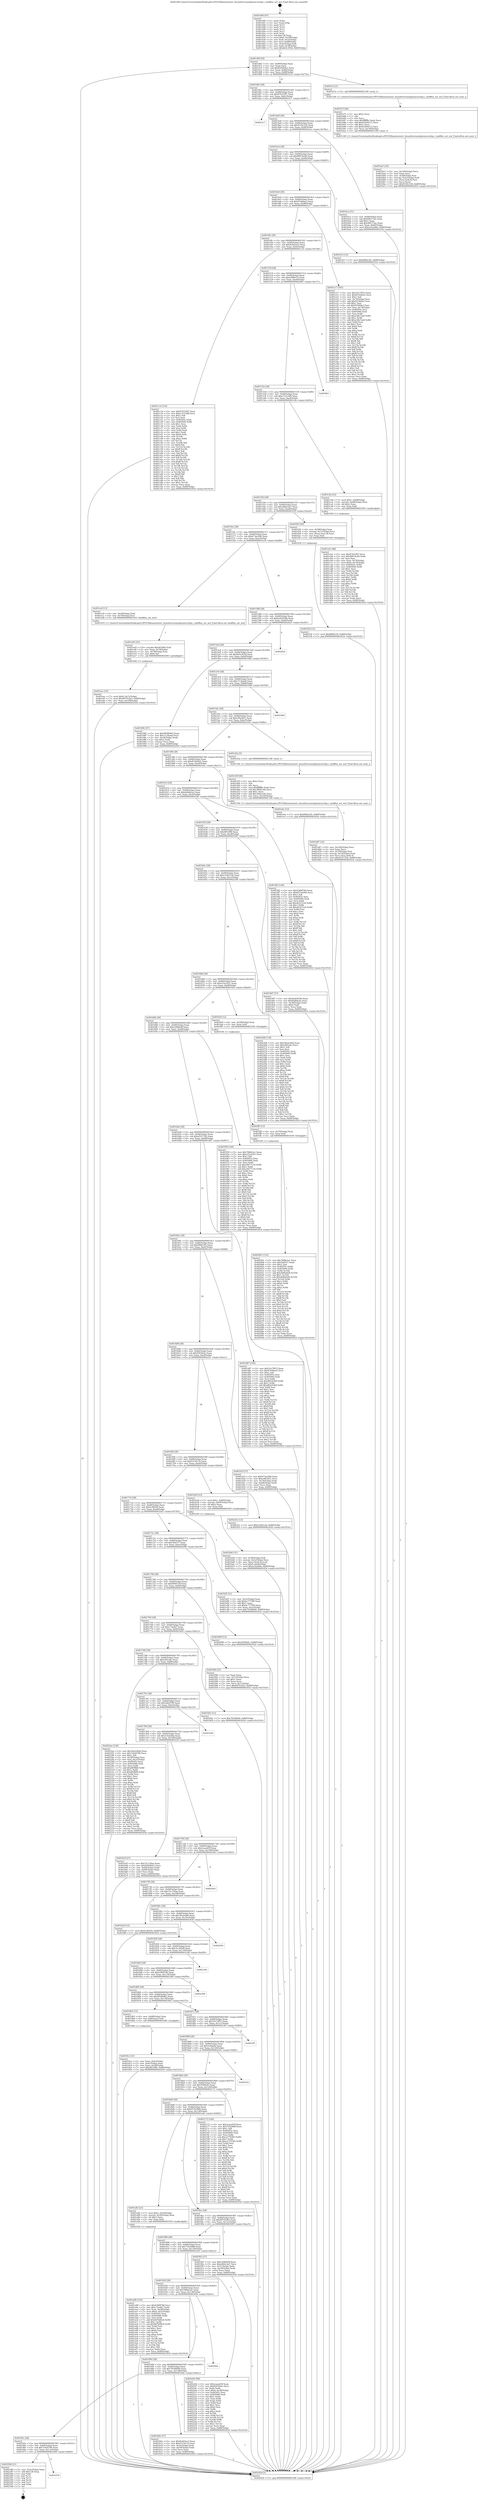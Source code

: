 digraph "0x401440" {
  label = "0x401440 (/mnt/c/Users/mathe/Desktop/tcc/POCII/binaries/extr_linuxdriversnetphymicrochip.c_lan88xx_set_wol_Final-ollvm.out::main(0))"
  labelloc = "t"
  node[shape=record]

  Entry [label="",width=0.3,height=0.3,shape=circle,fillcolor=black,style=filled]
  "0x40146f" [label="{
     0x40146f [29]\l
     | [instrs]\l
     &nbsp;&nbsp;0x40146f \<+3\>: mov -0x80(%rbp),%eax\l
     &nbsp;&nbsp;0x401472 \<+2\>: mov %eax,%ecx\l
     &nbsp;&nbsp;0x401474 \<+6\>: sub $0x82928de1,%ecx\l
     &nbsp;&nbsp;0x40147a \<+6\>: mov %eax,-0x84(%rbp)\l
     &nbsp;&nbsp;0x401480 \<+6\>: mov %ecx,-0x88(%rbp)\l
     &nbsp;&nbsp;0x401486 \<+6\>: je 0000000000401b7a \<main+0x73a\>\l
  }"]
  "0x401b7a" [label="{
     0x401b7a [5]\l
     | [instrs]\l
     &nbsp;&nbsp;0x401b7a \<+5\>: call 0000000000401160 \<next_i\>\l
     | [calls]\l
     &nbsp;&nbsp;0x401160 \{1\} (/mnt/c/Users/mathe/Desktop/tcc/POCII/binaries/extr_linuxdriversnetphymicrochip.c_lan88xx_set_wol_Final-ollvm.out::next_i)\l
  }"]
  "0x40148c" [label="{
     0x40148c [28]\l
     | [instrs]\l
     &nbsp;&nbsp;0x40148c \<+5\>: jmp 0000000000401491 \<main+0x51\>\l
     &nbsp;&nbsp;0x401491 \<+6\>: mov -0x84(%rbp),%eax\l
     &nbsp;&nbsp;0x401497 \<+5\>: sub $0x87931f97,%eax\l
     &nbsp;&nbsp;0x40149c \<+6\>: mov %eax,-0x8c(%rbp)\l
     &nbsp;&nbsp;0x4014a2 \<+6\>: je 00000000004023c7 \<main+0xf87\>\l
  }"]
  Exit [label="",width=0.3,height=0.3,shape=circle,fillcolor=black,style=filled,peripheries=2]
  "0x4023c7" [label="{
     0x4023c7\l
  }", style=dashed]
  "0x4014a8" [label="{
     0x4014a8 [28]\l
     | [instrs]\l
     &nbsp;&nbsp;0x4014a8 \<+5\>: jmp 00000000004014ad \<main+0x6d\>\l
     &nbsp;&nbsp;0x4014ad \<+6\>: mov -0x84(%rbp),%eax\l
     &nbsp;&nbsp;0x4014b3 \<+5\>: sub $0x9334c534,%eax\l
     &nbsp;&nbsp;0x4014b8 \<+6\>: mov %eax,-0x90(%rbp)\l
     &nbsp;&nbsp;0x4014be \<+6\>: je 0000000000401bca \<main+0x78a\>\l
  }"]
  "0x401978" [label="{
     0x401978\l
  }", style=dashed]
  "0x401bca" [label="{
     0x401bca [31]\l
     | [instrs]\l
     &nbsp;&nbsp;0x401bca \<+3\>: mov -0x64(%rbp),%eax\l
     &nbsp;&nbsp;0x401bcd \<+5\>: sub $0x4f4273ae,%eax\l
     &nbsp;&nbsp;0x401bd2 \<+3\>: add $0x1,%eax\l
     &nbsp;&nbsp;0x401bd5 \<+5\>: add $0x4f4273ae,%eax\l
     &nbsp;&nbsp;0x401bda \<+3\>: mov %eax,-0x64(%rbp)\l
     &nbsp;&nbsp;0x401bdd \<+7\>: movl $0x2c02a9de,-0x80(%rbp)\l
     &nbsp;&nbsp;0x401be4 \<+5\>: jmp 000000000040245d \<main+0x101d\>\l
  }"]
  "0x4014c4" [label="{
     0x4014c4 [28]\l
     | [instrs]\l
     &nbsp;&nbsp;0x4014c4 \<+5\>: jmp 00000000004014c9 \<main+0x89\>\l
     &nbsp;&nbsp;0x4014c9 \<+6\>: mov -0x84(%rbp),%eax\l
     &nbsp;&nbsp;0x4014cf \<+5\>: sub $0x9687dc49,%eax\l
     &nbsp;&nbsp;0x4014d4 \<+6\>: mov %eax,-0x94(%rbp)\l
     &nbsp;&nbsp;0x4014da \<+6\>: je 0000000000401d13 \<main+0x8d3\>\l
  }"]
  "0x402384" [label="{
     0x402384 [21]\l
     | [instrs]\l
     &nbsp;&nbsp;0x402384 \<+3\>: mov -0x2c(%rbp),%eax\l
     &nbsp;&nbsp;0x402387 \<+7\>: add $0x128,%rsp\l
     &nbsp;&nbsp;0x40238e \<+1\>: pop %rbx\l
     &nbsp;&nbsp;0x40238f \<+2\>: pop %r12\l
     &nbsp;&nbsp;0x402391 \<+2\>: pop %r13\l
     &nbsp;&nbsp;0x402393 \<+2\>: pop %r14\l
     &nbsp;&nbsp;0x402395 \<+2\>: pop %r15\l
     &nbsp;&nbsp;0x402397 \<+1\>: pop %rbp\l
     &nbsp;&nbsp;0x402398 \<+1\>: ret\l
  }"]
  "0x401d13" [label="{
     0x401d13 [12]\l
     | [instrs]\l
     &nbsp;&nbsp;0x401d13 \<+7\>: movl $0xf066e3f2,-0x80(%rbp)\l
     &nbsp;&nbsp;0x401d1a \<+5\>: jmp 000000000040245d \<main+0x101d\>\l
  }"]
  "0x4014e0" [label="{
     0x4014e0 [28]\l
     | [instrs]\l
     &nbsp;&nbsp;0x4014e0 \<+5\>: jmp 00000000004014e5 \<main+0xa5\>\l
     &nbsp;&nbsp;0x4014e5 \<+6\>: mov -0x84(%rbp),%eax\l
     &nbsp;&nbsp;0x4014eb \<+5\>: sub $0x97e66ae2,%eax\l
     &nbsp;&nbsp;0x4014f0 \<+6\>: mov %eax,-0x98(%rbp)\l
     &nbsp;&nbsp;0x4014f6 \<+6\>: je 0000000000401e17 \<main+0x9d7\>\l
  }"]
  "0x402001" [label="{
     0x402001 [152]\l
     | [instrs]\l
     &nbsp;&nbsp;0x402001 \<+5\>: mov $0x76fbb3a1,%ecx\l
     &nbsp;&nbsp;0x402006 \<+5\>: mov $0x5bd557,%edx\l
     &nbsp;&nbsp;0x40200b \<+3\>: mov $0x1,%sil\l
     &nbsp;&nbsp;0x40200e \<+8\>: mov 0x40505c,%r8d\l
     &nbsp;&nbsp;0x402016 \<+8\>: mov 0x405060,%r9d\l
     &nbsp;&nbsp;0x40201e \<+3\>: mov %r8d,%r10d\l
     &nbsp;&nbsp;0x402021 \<+7\>: add $0xe690a828,%r10d\l
     &nbsp;&nbsp;0x402028 \<+4\>: sub $0x1,%r10d\l
     &nbsp;&nbsp;0x40202c \<+7\>: sub $0xe690a828,%r10d\l
     &nbsp;&nbsp;0x402033 \<+4\>: imul %r10d,%r8d\l
     &nbsp;&nbsp;0x402037 \<+4\>: and $0x1,%r8d\l
     &nbsp;&nbsp;0x40203b \<+4\>: cmp $0x0,%r8d\l
     &nbsp;&nbsp;0x40203f \<+4\>: sete %r11b\l
     &nbsp;&nbsp;0x402043 \<+4\>: cmp $0xa,%r9d\l
     &nbsp;&nbsp;0x402047 \<+3\>: setl %bl\l
     &nbsp;&nbsp;0x40204a \<+3\>: mov %r11b,%r14b\l
     &nbsp;&nbsp;0x40204d \<+4\>: xor $0xff,%r14b\l
     &nbsp;&nbsp;0x402051 \<+3\>: mov %bl,%r15b\l
     &nbsp;&nbsp;0x402054 \<+4\>: xor $0xff,%r15b\l
     &nbsp;&nbsp;0x402058 \<+4\>: xor $0x0,%sil\l
     &nbsp;&nbsp;0x40205c \<+3\>: mov %r14b,%r12b\l
     &nbsp;&nbsp;0x40205f \<+4\>: and $0x0,%r12b\l
     &nbsp;&nbsp;0x402063 \<+3\>: and %sil,%r11b\l
     &nbsp;&nbsp;0x402066 \<+3\>: mov %r15b,%r13b\l
     &nbsp;&nbsp;0x402069 \<+4\>: and $0x0,%r13b\l
     &nbsp;&nbsp;0x40206d \<+3\>: and %sil,%bl\l
     &nbsp;&nbsp;0x402070 \<+3\>: or %r11b,%r12b\l
     &nbsp;&nbsp;0x402073 \<+3\>: or %bl,%r13b\l
     &nbsp;&nbsp;0x402076 \<+3\>: xor %r13b,%r12b\l
     &nbsp;&nbsp;0x402079 \<+3\>: or %r15b,%r14b\l
     &nbsp;&nbsp;0x40207c \<+4\>: xor $0xff,%r14b\l
     &nbsp;&nbsp;0x402080 \<+4\>: or $0x0,%sil\l
     &nbsp;&nbsp;0x402084 \<+3\>: and %sil,%r14b\l
     &nbsp;&nbsp;0x402087 \<+3\>: or %r14b,%r12b\l
     &nbsp;&nbsp;0x40208a \<+4\>: test $0x1,%r12b\l
     &nbsp;&nbsp;0x40208e \<+3\>: cmovne %edx,%ecx\l
     &nbsp;&nbsp;0x402091 \<+3\>: mov %ecx,-0x80(%rbp)\l
     &nbsp;&nbsp;0x402094 \<+5\>: jmp 000000000040245d \<main+0x101d\>\l
  }"]
  "0x401e17" [label="{
     0x401e17 [165]\l
     | [instrs]\l
     &nbsp;&nbsp;0x401e17 \<+5\>: mov $0x52e74f53,%eax\l
     &nbsp;&nbsp;0x401e1c \<+5\>: mov $0xd5344d22,%ecx\l
     &nbsp;&nbsp;0x401e21 \<+2\>: mov $0x1,%dl\l
     &nbsp;&nbsp;0x401e23 \<+3\>: mov -0x74(%rbp),%esi\l
     &nbsp;&nbsp;0x401e26 \<+6\>: add $0xf103b9e2,%esi\l
     &nbsp;&nbsp;0x401e2c \<+3\>: add $0x1,%esi\l
     &nbsp;&nbsp;0x401e2f \<+6\>: sub $0xf103b9e2,%esi\l
     &nbsp;&nbsp;0x401e35 \<+3\>: mov %esi,-0x74(%rbp)\l
     &nbsp;&nbsp;0x401e38 \<+7\>: mov 0x40505c,%esi\l
     &nbsp;&nbsp;0x401e3f \<+7\>: mov 0x405060,%edi\l
     &nbsp;&nbsp;0x401e46 \<+3\>: mov %esi,%r8d\l
     &nbsp;&nbsp;0x401e49 \<+7\>: sub $0xe38e7ae8,%r8d\l
     &nbsp;&nbsp;0x401e50 \<+4\>: sub $0x1,%r8d\l
     &nbsp;&nbsp;0x401e54 \<+7\>: add $0xe38e7ae8,%r8d\l
     &nbsp;&nbsp;0x401e5b \<+4\>: imul %r8d,%esi\l
     &nbsp;&nbsp;0x401e5f \<+3\>: and $0x1,%esi\l
     &nbsp;&nbsp;0x401e62 \<+3\>: cmp $0x0,%esi\l
     &nbsp;&nbsp;0x401e65 \<+4\>: sete %r9b\l
     &nbsp;&nbsp;0x401e69 \<+3\>: cmp $0xa,%edi\l
     &nbsp;&nbsp;0x401e6c \<+4\>: setl %r10b\l
     &nbsp;&nbsp;0x401e70 \<+3\>: mov %r9b,%r11b\l
     &nbsp;&nbsp;0x401e73 \<+4\>: xor $0xff,%r11b\l
     &nbsp;&nbsp;0x401e77 \<+3\>: mov %r10b,%bl\l
     &nbsp;&nbsp;0x401e7a \<+3\>: xor $0xff,%bl\l
     &nbsp;&nbsp;0x401e7d \<+3\>: xor $0x1,%dl\l
     &nbsp;&nbsp;0x401e80 \<+3\>: mov %r11b,%r14b\l
     &nbsp;&nbsp;0x401e83 \<+4\>: and $0xff,%r14b\l
     &nbsp;&nbsp;0x401e87 \<+3\>: and %dl,%r9b\l
     &nbsp;&nbsp;0x401e8a \<+3\>: mov %bl,%r15b\l
     &nbsp;&nbsp;0x401e8d \<+4\>: and $0xff,%r15b\l
     &nbsp;&nbsp;0x401e91 \<+3\>: and %dl,%r10b\l
     &nbsp;&nbsp;0x401e94 \<+3\>: or %r9b,%r14b\l
     &nbsp;&nbsp;0x401e97 \<+3\>: or %r10b,%r15b\l
     &nbsp;&nbsp;0x401e9a \<+3\>: xor %r15b,%r14b\l
     &nbsp;&nbsp;0x401e9d \<+3\>: or %bl,%r11b\l
     &nbsp;&nbsp;0x401ea0 \<+4\>: xor $0xff,%r11b\l
     &nbsp;&nbsp;0x401ea4 \<+3\>: or $0x1,%dl\l
     &nbsp;&nbsp;0x401ea7 \<+3\>: and %dl,%r11b\l
     &nbsp;&nbsp;0x401eaa \<+3\>: or %r11b,%r14b\l
     &nbsp;&nbsp;0x401ead \<+4\>: test $0x1,%r14b\l
     &nbsp;&nbsp;0x401eb1 \<+3\>: cmovne %ecx,%eax\l
     &nbsp;&nbsp;0x401eb4 \<+3\>: mov %eax,-0x80(%rbp)\l
     &nbsp;&nbsp;0x401eb7 \<+5\>: jmp 000000000040245d \<main+0x101d\>\l
  }"]
  "0x4014fc" [label="{
     0x4014fc [28]\l
     | [instrs]\l
     &nbsp;&nbsp;0x4014fc \<+5\>: jmp 0000000000401501 \<main+0xc1\>\l
     &nbsp;&nbsp;0x401501 \<+6\>: mov -0x84(%rbp),%eax\l
     &nbsp;&nbsp;0x401507 \<+5\>: sub $0x9c0d3ee3,%eax\l
     &nbsp;&nbsp;0x40150c \<+6\>: mov %eax,-0x9c(%rbp)\l
     &nbsp;&nbsp;0x401512 \<+6\>: je 0000000000401c14 \<main+0x7d4\>\l
  }"]
  "0x401ff5" [label="{
     0x401ff5 [12]\l
     | [instrs]\l
     &nbsp;&nbsp;0x401ff5 \<+4\>: mov -0x70(%rbp),%rax\l
     &nbsp;&nbsp;0x401ff9 \<+3\>: mov %rax,%rdi\l
     &nbsp;&nbsp;0x401ffc \<+5\>: call 0000000000401030 \<free@plt\>\l
     | [calls]\l
     &nbsp;&nbsp;0x401030 \{1\} (unknown)\l
  }"]
  "0x401c14" [label="{
     0x401c14 [134]\l
     | [instrs]\l
     &nbsp;&nbsp;0x401c14 \<+5\>: mov $0x87931f97,%eax\l
     &nbsp;&nbsp;0x401c19 \<+5\>: mov $0xa72214f9,%ecx\l
     &nbsp;&nbsp;0x401c1e \<+2\>: mov $0x1,%dl\l
     &nbsp;&nbsp;0x401c20 \<+2\>: xor %esi,%esi\l
     &nbsp;&nbsp;0x401c22 \<+7\>: mov 0x40505c,%edi\l
     &nbsp;&nbsp;0x401c29 \<+8\>: mov 0x405060,%r8d\l
     &nbsp;&nbsp;0x401c31 \<+3\>: sub $0x1,%esi\l
     &nbsp;&nbsp;0x401c34 \<+3\>: mov %edi,%r9d\l
     &nbsp;&nbsp;0x401c37 \<+3\>: add %esi,%r9d\l
     &nbsp;&nbsp;0x401c3a \<+4\>: imul %r9d,%edi\l
     &nbsp;&nbsp;0x401c3e \<+3\>: and $0x1,%edi\l
     &nbsp;&nbsp;0x401c41 \<+3\>: cmp $0x0,%edi\l
     &nbsp;&nbsp;0x401c44 \<+4\>: sete %r10b\l
     &nbsp;&nbsp;0x401c48 \<+4\>: cmp $0xa,%r8d\l
     &nbsp;&nbsp;0x401c4c \<+4\>: setl %r11b\l
     &nbsp;&nbsp;0x401c50 \<+3\>: mov %r10b,%bl\l
     &nbsp;&nbsp;0x401c53 \<+3\>: xor $0xff,%bl\l
     &nbsp;&nbsp;0x401c56 \<+3\>: mov %r11b,%r14b\l
     &nbsp;&nbsp;0x401c59 \<+4\>: xor $0xff,%r14b\l
     &nbsp;&nbsp;0x401c5d \<+3\>: xor $0x1,%dl\l
     &nbsp;&nbsp;0x401c60 \<+3\>: mov %bl,%r15b\l
     &nbsp;&nbsp;0x401c63 \<+4\>: and $0xff,%r15b\l
     &nbsp;&nbsp;0x401c67 \<+3\>: and %dl,%r10b\l
     &nbsp;&nbsp;0x401c6a \<+3\>: mov %r14b,%r12b\l
     &nbsp;&nbsp;0x401c6d \<+4\>: and $0xff,%r12b\l
     &nbsp;&nbsp;0x401c71 \<+3\>: and %dl,%r11b\l
     &nbsp;&nbsp;0x401c74 \<+3\>: or %r10b,%r15b\l
     &nbsp;&nbsp;0x401c77 \<+3\>: or %r11b,%r12b\l
     &nbsp;&nbsp;0x401c7a \<+3\>: xor %r12b,%r15b\l
     &nbsp;&nbsp;0x401c7d \<+3\>: or %r14b,%bl\l
     &nbsp;&nbsp;0x401c80 \<+3\>: xor $0xff,%bl\l
     &nbsp;&nbsp;0x401c83 \<+3\>: or $0x1,%dl\l
     &nbsp;&nbsp;0x401c86 \<+2\>: and %dl,%bl\l
     &nbsp;&nbsp;0x401c88 \<+3\>: or %bl,%r15b\l
     &nbsp;&nbsp;0x401c8b \<+4\>: test $0x1,%r15b\l
     &nbsp;&nbsp;0x401c8f \<+3\>: cmovne %ecx,%eax\l
     &nbsp;&nbsp;0x401c92 \<+3\>: mov %eax,-0x80(%rbp)\l
     &nbsp;&nbsp;0x401c95 \<+5\>: jmp 000000000040245d \<main+0x101d\>\l
  }"]
  "0x401518" [label="{
     0x401518 [28]\l
     | [instrs]\l
     &nbsp;&nbsp;0x401518 \<+5\>: jmp 000000000040151d \<main+0xdd\>\l
     &nbsp;&nbsp;0x40151d \<+6\>: mov -0x84(%rbp),%eax\l
     &nbsp;&nbsp;0x401523 \<+5\>: sub $0xa39f6e14,%eax\l
     &nbsp;&nbsp;0x401528 \<+6\>: mov %eax,-0xa0(%rbp)\l
     &nbsp;&nbsp;0x40152e \<+6\>: je 00000000004020b1 \<main+0xc71\>\l
  }"]
  "0x401f34" [label="{
     0x401f34 [12]\l
     | [instrs]\l
     &nbsp;&nbsp;0x401f34 \<+7\>: movl $0x8094159,-0x80(%rbp)\l
     &nbsp;&nbsp;0x401f3b \<+5\>: jmp 000000000040245d \<main+0x101d\>\l
  }"]
  "0x4020b1" [label="{
     0x4020b1\l
  }", style=dashed]
  "0x401534" [label="{
     0x401534 [28]\l
     | [instrs]\l
     &nbsp;&nbsp;0x401534 \<+5\>: jmp 0000000000401539 \<main+0xf9\>\l
     &nbsp;&nbsp;0x401539 \<+6\>: mov -0x84(%rbp),%eax\l
     &nbsp;&nbsp;0x40153f \<+5\>: sub $0xa72214f9,%eax\l
     &nbsp;&nbsp;0x401544 \<+6\>: mov %eax,-0xa4(%rbp)\l
     &nbsp;&nbsp;0x40154a \<+6\>: je 0000000000401c9a \<main+0x85a\>\l
  }"]
  "0x401eec" [label="{
     0x401eec [25]\l
     | [instrs]\l
     &nbsp;&nbsp;0x401eec \<+7\>: movl $0x0,-0x7c(%rbp)\l
     &nbsp;&nbsp;0x401ef3 \<+7\>: movl $0x697932b3,-0x80(%rbp)\l
     &nbsp;&nbsp;0x401efa \<+6\>: mov %eax,-0x148(%rbp)\l
     &nbsp;&nbsp;0x401f00 \<+5\>: jmp 000000000040245d \<main+0x101d\>\l
  }"]
  "0x401c9a" [label="{
     0x401c9a [23]\l
     | [instrs]\l
     &nbsp;&nbsp;0x401c9a \<+7\>: movl $0x1,-0x68(%rbp)\l
     &nbsp;&nbsp;0x401ca1 \<+4\>: movslq -0x68(%rbp),%rax\l
     &nbsp;&nbsp;0x401ca5 \<+4\>: shl $0x2,%rax\l
     &nbsp;&nbsp;0x401ca9 \<+3\>: mov %rax,%rdi\l
     &nbsp;&nbsp;0x401cac \<+5\>: call 0000000000401050 \<malloc@plt\>\l
     | [calls]\l
     &nbsp;&nbsp;0x401050 \{1\} (unknown)\l
  }"]
  "0x401550" [label="{
     0x401550 [28]\l
     | [instrs]\l
     &nbsp;&nbsp;0x401550 \<+5\>: jmp 0000000000401555 \<main+0x115\>\l
     &nbsp;&nbsp;0x401555 \<+6\>: mov -0x84(%rbp),%eax\l
     &nbsp;&nbsp;0x40155b \<+5\>: sub $0xa9bb1da7,%eax\l
     &nbsp;&nbsp;0x401560 \<+6\>: mov %eax,-0xa8(%rbp)\l
     &nbsp;&nbsp;0x401566 \<+6\>: je 0000000000401f20 \<main+0xae0\>\l
  }"]
  "0x401ed5" [label="{
     0x401ed5 [23]\l
     | [instrs]\l
     &nbsp;&nbsp;0x401ed5 \<+10\>: movabs $0x4030b6,%rdi\l
     &nbsp;&nbsp;0x401edf \<+3\>: mov %eax,-0x78(%rbp)\l
     &nbsp;&nbsp;0x401ee2 \<+3\>: mov -0x78(%rbp),%esi\l
     &nbsp;&nbsp;0x401ee5 \<+2\>: mov $0x0,%al\l
     &nbsp;&nbsp;0x401ee7 \<+5\>: call 0000000000401040 \<printf@plt\>\l
     | [calls]\l
     &nbsp;&nbsp;0x401040 \{1\} (unknown)\l
  }"]
  "0x401f20" [label="{
     0x401f20 [20]\l
     | [instrs]\l
     &nbsp;&nbsp;0x401f20 \<+4\>: mov -0x58(%rbp),%rax\l
     &nbsp;&nbsp;0x401f24 \<+4\>: movslq -0x7c(%rbp),%rcx\l
     &nbsp;&nbsp;0x401f28 \<+4\>: mov (%rax,%rcx,8),%rax\l
     &nbsp;&nbsp;0x401f2c \<+3\>: mov %rax,%rdi\l
     &nbsp;&nbsp;0x401f2f \<+5\>: call 0000000000401030 \<free@plt\>\l
     | [calls]\l
     &nbsp;&nbsp;0x401030 \{1\} (unknown)\l
  }"]
  "0x40156c" [label="{
     0x40156c [28]\l
     | [instrs]\l
     &nbsp;&nbsp;0x40156c \<+5\>: jmp 0000000000401571 \<main+0x131\>\l
     &nbsp;&nbsp;0x401571 \<+6\>: mov -0x84(%rbp),%eax\l
     &nbsp;&nbsp;0x401577 \<+5\>: sub $0xb73ac0d8,%eax\l
     &nbsp;&nbsp;0x40157c \<+6\>: mov %eax,-0xac(%rbp)\l
     &nbsp;&nbsp;0x401582 \<+6\>: je 0000000000401ec8 \<main+0xa88\>\l
  }"]
  "0x401d67" [label="{
     0x401d67 [32]\l
     | [instrs]\l
     &nbsp;&nbsp;0x401d67 \<+6\>: mov -0x144(%rbp),%ecx\l
     &nbsp;&nbsp;0x401d6d \<+3\>: imul %eax,%ecx\l
     &nbsp;&nbsp;0x401d70 \<+4\>: mov -0x70(%rbp),%rsi\l
     &nbsp;&nbsp;0x401d74 \<+4\>: movslq -0x74(%rbp),%rdi\l
     &nbsp;&nbsp;0x401d78 \<+3\>: mov %ecx,(%rsi,%rdi,4)\l
     &nbsp;&nbsp;0x401d7b \<+7\>: movl $0xef32735b,-0x80(%rbp)\l
     &nbsp;&nbsp;0x401d82 \<+5\>: jmp 000000000040245d \<main+0x101d\>\l
  }"]
  "0x401ec8" [label="{
     0x401ec8 [13]\l
     | [instrs]\l
     &nbsp;&nbsp;0x401ec8 \<+4\>: mov -0x58(%rbp),%rdi\l
     &nbsp;&nbsp;0x401ecc \<+4\>: mov -0x70(%rbp),%rsi\l
     &nbsp;&nbsp;0x401ed0 \<+5\>: call 0000000000401410 \<lan88xx_set_wol\>\l
     | [calls]\l
     &nbsp;&nbsp;0x401410 \{1\} (/mnt/c/Users/mathe/Desktop/tcc/POCII/binaries/extr_linuxdriversnetphymicrochip.c_lan88xx_set_wol_Final-ollvm.out::lan88xx_set_wol)\l
  }"]
  "0x401588" [label="{
     0x401588 [28]\l
     | [instrs]\l
     &nbsp;&nbsp;0x401588 \<+5\>: jmp 000000000040158d \<main+0x14d\>\l
     &nbsp;&nbsp;0x40158d \<+6\>: mov -0x84(%rbp),%eax\l
     &nbsp;&nbsp;0x401593 \<+5\>: sub $0xba42918b,%eax\l
     &nbsp;&nbsp;0x401598 \<+6\>: mov %eax,-0xb0(%rbp)\l
     &nbsp;&nbsp;0x40159e \<+6\>: je 00000000004020a5 \<main+0xc65\>\l
  }"]
  "0x401d3f" [label="{
     0x401d3f [40]\l
     | [instrs]\l
     &nbsp;&nbsp;0x401d3f \<+5\>: mov $0x2,%ecx\l
     &nbsp;&nbsp;0x401d44 \<+1\>: cltd\l
     &nbsp;&nbsp;0x401d45 \<+2\>: idiv %ecx\l
     &nbsp;&nbsp;0x401d47 \<+6\>: imul $0xfffffffe,%edx,%ecx\l
     &nbsp;&nbsp;0x401d4d \<+6\>: sub $0x3844cc8e,%ecx\l
     &nbsp;&nbsp;0x401d53 \<+3\>: add $0x1,%ecx\l
     &nbsp;&nbsp;0x401d56 \<+6\>: add $0x3844cc8e,%ecx\l
     &nbsp;&nbsp;0x401d5c \<+6\>: mov %ecx,-0x144(%rbp)\l
     &nbsp;&nbsp;0x401d62 \<+5\>: call 0000000000401160 \<next_i\>\l
     | [calls]\l
     &nbsp;&nbsp;0x401160 \{1\} (/mnt/c/Users/mathe/Desktop/tcc/POCII/binaries/extr_linuxdriversnetphymicrochip.c_lan88xx_set_wol_Final-ollvm.out::next_i)\l
  }"]
  "0x4020a5" [label="{
     0x4020a5\l
  }", style=dashed]
  "0x4015a4" [label="{
     0x4015a4 [28]\l
     | [instrs]\l
     &nbsp;&nbsp;0x4015a4 \<+5\>: jmp 00000000004015a9 \<main+0x169\>\l
     &nbsp;&nbsp;0x4015a9 \<+6\>: mov -0x84(%rbp),%eax\l
     &nbsp;&nbsp;0x4015af \<+5\>: sub $0xbb5c305d,%eax\l
     &nbsp;&nbsp;0x4015b4 \<+6\>: mov %eax,-0xb4(%rbp)\l
     &nbsp;&nbsp;0x4015ba \<+6\>: je 0000000000401982 \<main+0x542\>\l
  }"]
  "0x401cb1" [label="{
     0x401cb1 [98]\l
     | [instrs]\l
     &nbsp;&nbsp;0x401cb1 \<+5\>: mov $0x87931f97,%ecx\l
     &nbsp;&nbsp;0x401cb6 \<+5\>: mov $0x9687dc49,%edx\l
     &nbsp;&nbsp;0x401cbb \<+2\>: xor %esi,%esi\l
     &nbsp;&nbsp;0x401cbd \<+4\>: mov %rax,-0x70(%rbp)\l
     &nbsp;&nbsp;0x401cc1 \<+7\>: movl $0x0,-0x74(%rbp)\l
     &nbsp;&nbsp;0x401cc8 \<+8\>: mov 0x40505c,%r8d\l
     &nbsp;&nbsp;0x401cd0 \<+8\>: mov 0x405060,%r9d\l
     &nbsp;&nbsp;0x401cd8 \<+3\>: sub $0x1,%esi\l
     &nbsp;&nbsp;0x401cdb \<+3\>: mov %r8d,%r10d\l
     &nbsp;&nbsp;0x401cde \<+3\>: add %esi,%r10d\l
     &nbsp;&nbsp;0x401ce1 \<+4\>: imul %r10d,%r8d\l
     &nbsp;&nbsp;0x401ce5 \<+4\>: and $0x1,%r8d\l
     &nbsp;&nbsp;0x401ce9 \<+4\>: cmp $0x0,%r8d\l
     &nbsp;&nbsp;0x401ced \<+4\>: sete %r11b\l
     &nbsp;&nbsp;0x401cf1 \<+4\>: cmp $0xa,%r9d\l
     &nbsp;&nbsp;0x401cf5 \<+3\>: setl %bl\l
     &nbsp;&nbsp;0x401cf8 \<+3\>: mov %r11b,%r14b\l
     &nbsp;&nbsp;0x401cfb \<+3\>: and %bl,%r14b\l
     &nbsp;&nbsp;0x401cfe \<+3\>: xor %bl,%r11b\l
     &nbsp;&nbsp;0x401d01 \<+3\>: or %r11b,%r14b\l
     &nbsp;&nbsp;0x401d04 \<+4\>: test $0x1,%r14b\l
     &nbsp;&nbsp;0x401d08 \<+3\>: cmovne %edx,%ecx\l
     &nbsp;&nbsp;0x401d0b \<+3\>: mov %ecx,-0x80(%rbp)\l
     &nbsp;&nbsp;0x401d0e \<+5\>: jmp 000000000040245d \<main+0x101d\>\l
  }"]
  "0x401982" [label="{
     0x401982 [27]\l
     | [instrs]\l
     &nbsp;&nbsp;0x401982 \<+5\>: mov $0x48586462,%eax\l
     &nbsp;&nbsp;0x401987 \<+5\>: mov $0xc7c2bae6,%ecx\l
     &nbsp;&nbsp;0x40198c \<+3\>: mov -0x34(%rbp),%edx\l
     &nbsp;&nbsp;0x40198f \<+3\>: cmp $0x2,%edx\l
     &nbsp;&nbsp;0x401992 \<+3\>: cmovne %ecx,%eax\l
     &nbsp;&nbsp;0x401995 \<+3\>: mov %eax,-0x80(%rbp)\l
     &nbsp;&nbsp;0x401998 \<+5\>: jmp 000000000040245d \<main+0x101d\>\l
  }"]
  "0x4015c0" [label="{
     0x4015c0 [28]\l
     | [instrs]\l
     &nbsp;&nbsp;0x4015c0 \<+5\>: jmp 00000000004015c5 \<main+0x185\>\l
     &nbsp;&nbsp;0x4015c5 \<+6\>: mov -0x84(%rbp),%eax\l
     &nbsp;&nbsp;0x4015cb \<+5\>: sub $0xc7c2bae6,%eax\l
     &nbsp;&nbsp;0x4015d0 \<+6\>: mov %eax,-0xb8(%rbp)\l
     &nbsp;&nbsp;0x4015d6 \<+6\>: je 000000000040199d \<main+0x55d\>\l
  }"]
  "0x40245d" [label="{
     0x40245d [5]\l
     | [instrs]\l
     &nbsp;&nbsp;0x40245d \<+5\>: jmp 000000000040146f \<main+0x2f\>\l
  }"]
  "0x401440" [label="{
     0x401440 [47]\l
     | [instrs]\l
     &nbsp;&nbsp;0x401440 \<+1\>: push %rbp\l
     &nbsp;&nbsp;0x401441 \<+3\>: mov %rsp,%rbp\l
     &nbsp;&nbsp;0x401444 \<+2\>: push %r15\l
     &nbsp;&nbsp;0x401446 \<+2\>: push %r14\l
     &nbsp;&nbsp;0x401448 \<+2\>: push %r13\l
     &nbsp;&nbsp;0x40144a \<+2\>: push %r12\l
     &nbsp;&nbsp;0x40144c \<+1\>: push %rbx\l
     &nbsp;&nbsp;0x40144d \<+7\>: sub $0x128,%rsp\l
     &nbsp;&nbsp;0x401454 \<+7\>: movl $0x0,-0x38(%rbp)\l
     &nbsp;&nbsp;0x40145b \<+3\>: mov %edi,-0x3c(%rbp)\l
     &nbsp;&nbsp;0x40145e \<+4\>: mov %rsi,-0x48(%rbp)\l
     &nbsp;&nbsp;0x401462 \<+3\>: mov -0x3c(%rbp),%edi\l
     &nbsp;&nbsp;0x401465 \<+3\>: mov %edi,-0x34(%rbp)\l
     &nbsp;&nbsp;0x401468 \<+7\>: movl $0xbb5c305d,-0x80(%rbp)\l
  }"]
  "0x401ba7" [label="{
     0x401ba7 [35]\l
     | [instrs]\l
     &nbsp;&nbsp;0x401ba7 \<+6\>: mov -0x140(%rbp),%ecx\l
     &nbsp;&nbsp;0x401bad \<+3\>: imul %eax,%ecx\l
     &nbsp;&nbsp;0x401bb0 \<+4\>: mov -0x58(%rbp),%rsi\l
     &nbsp;&nbsp;0x401bb4 \<+4\>: movslq -0x5c(%rbp),%rdi\l
     &nbsp;&nbsp;0x401bb8 \<+4\>: mov (%rsi,%rdi,8),%rsi\l
     &nbsp;&nbsp;0x401bbc \<+2\>: mov %ecx,(%rsi)\l
     &nbsp;&nbsp;0x401bbe \<+7\>: movl $0x9334c534,-0x80(%rbp)\l
     &nbsp;&nbsp;0x401bc5 \<+5\>: jmp 000000000040245d \<main+0x101d\>\l
  }"]
  "0x40199d" [label="{
     0x40199d\l
  }", style=dashed]
  "0x4015dc" [label="{
     0x4015dc [28]\l
     | [instrs]\l
     &nbsp;&nbsp;0x4015dc \<+5\>: jmp 00000000004015e1 \<main+0x1a1\>\l
     &nbsp;&nbsp;0x4015e1 \<+6\>: mov -0x84(%rbp),%eax\l
     &nbsp;&nbsp;0x4015e7 \<+5\>: sub $0xc99a5fe1,%eax\l
     &nbsp;&nbsp;0x4015ec \<+6\>: mov %eax,-0xbc(%rbp)\l
     &nbsp;&nbsp;0x4015f2 \<+6\>: je 0000000000401d3a \<main+0x8fa\>\l
  }"]
  "0x401b7f" [label="{
     0x401b7f [40]\l
     | [instrs]\l
     &nbsp;&nbsp;0x401b7f \<+5\>: mov $0x2,%ecx\l
     &nbsp;&nbsp;0x401b84 \<+1\>: cltd\l
     &nbsp;&nbsp;0x401b85 \<+2\>: idiv %ecx\l
     &nbsp;&nbsp;0x401b87 \<+6\>: imul $0xfffffffe,%edx,%ecx\l
     &nbsp;&nbsp;0x401b8d \<+6\>: add $0xb1b04212,%ecx\l
     &nbsp;&nbsp;0x401b93 \<+3\>: add $0x1,%ecx\l
     &nbsp;&nbsp;0x401b96 \<+6\>: sub $0xb1b04212,%ecx\l
     &nbsp;&nbsp;0x401b9c \<+6\>: mov %ecx,-0x140(%rbp)\l
     &nbsp;&nbsp;0x401ba2 \<+5\>: call 0000000000401160 \<next_i\>\l
     | [calls]\l
     &nbsp;&nbsp;0x401160 \{1\} (/mnt/c/Users/mathe/Desktop/tcc/POCII/binaries/extr_linuxdriversnetphymicrochip.c_lan88xx_set_wol_Final-ollvm.out::next_i)\l
  }"]
  "0x401d3a" [label="{
     0x401d3a [5]\l
     | [instrs]\l
     &nbsp;&nbsp;0x401d3a \<+5\>: call 0000000000401160 \<next_i\>\l
     | [calls]\l
     &nbsp;&nbsp;0x401160 \{1\} (/mnt/c/Users/mathe/Desktop/tcc/POCII/binaries/extr_linuxdriversnetphymicrochip.c_lan88xx_set_wol_Final-ollvm.out::next_i)\l
  }"]
  "0x4015f8" [label="{
     0x4015f8 [28]\l
     | [instrs]\l
     &nbsp;&nbsp;0x4015f8 \<+5\>: jmp 00000000004015fd \<main+0x1bd\>\l
     &nbsp;&nbsp;0x4015fd \<+6\>: mov -0x84(%rbp),%eax\l
     &nbsp;&nbsp;0x401603 \<+5\>: sub $0xd5344d22,%eax\l
     &nbsp;&nbsp;0x401608 \<+6\>: mov %eax,-0xc0(%rbp)\l
     &nbsp;&nbsp;0x40160e \<+6\>: je 0000000000401ebc \<main+0xa7c\>\l
  }"]
  "0x401b40" [label="{
     0x401b40 [31]\l
     | [instrs]\l
     &nbsp;&nbsp;0x401b40 \<+4\>: mov -0x58(%rbp),%rdi\l
     &nbsp;&nbsp;0x401b44 \<+4\>: movslq -0x5c(%rbp),%rcx\l
     &nbsp;&nbsp;0x401b48 \<+4\>: mov %rax,(%rdi,%rcx,8)\l
     &nbsp;&nbsp;0x401b4c \<+7\>: movl $0x0,-0x64(%rbp)\l
     &nbsp;&nbsp;0x401b53 \<+7\>: movl $0x2c02a9de,-0x80(%rbp)\l
     &nbsp;&nbsp;0x401b5a \<+5\>: jmp 000000000040245d \<main+0x101d\>\l
  }"]
  "0x401ebc" [label="{
     0x401ebc [12]\l
     | [instrs]\l
     &nbsp;&nbsp;0x401ebc \<+7\>: movl $0xf066e3f2,-0x80(%rbp)\l
     &nbsp;&nbsp;0x401ec3 \<+5\>: jmp 000000000040245d \<main+0x101d\>\l
  }"]
  "0x401614" [label="{
     0x401614 [28]\l
     | [instrs]\l
     &nbsp;&nbsp;0x401614 \<+5\>: jmp 0000000000401619 \<main+0x1d9\>\l
     &nbsp;&nbsp;0x401619 \<+6\>: mov -0x84(%rbp),%eax\l
     &nbsp;&nbsp;0x40161f \<+5\>: sub $0xde0bb2ac,%eax\l
     &nbsp;&nbsp;0x401624 \<+6\>: mov %eax,-0xc4(%rbp)\l
     &nbsp;&nbsp;0x40162a \<+6\>: je 00000000004019f2 \<main+0x5b2\>\l
  }"]
  "0x40195c" [label="{
     0x40195c [28]\l
     | [instrs]\l
     &nbsp;&nbsp;0x40195c \<+5\>: jmp 0000000000401961 \<main+0x521\>\l
     &nbsp;&nbsp;0x401961 \<+6\>: mov -0x84(%rbp),%eax\l
     &nbsp;&nbsp;0x401967 \<+5\>: sub $0x7c6e0796,%eax\l
     &nbsp;&nbsp;0x40196c \<+6\>: mov %eax,-0x13c(%rbp)\l
     &nbsp;&nbsp;0x401972 \<+6\>: je 0000000000402384 \<main+0xf44\>\l
  }"]
  "0x4019f2" [label="{
     0x4019f2 [144]\l
     | [instrs]\l
     &nbsp;&nbsp;0x4019f2 \<+5\>: mov $0x4369f746,%eax\l
     &nbsp;&nbsp;0x4019f7 \<+5\>: mov $0x657b2949,%ecx\l
     &nbsp;&nbsp;0x4019fc \<+2\>: mov $0x1,%dl\l
     &nbsp;&nbsp;0x4019fe \<+7\>: mov 0x40505c,%esi\l
     &nbsp;&nbsp;0x401a05 \<+7\>: mov 0x405060,%edi\l
     &nbsp;&nbsp;0x401a0c \<+3\>: mov %esi,%r8d\l
     &nbsp;&nbsp;0x401a0f \<+7\>: add $0xe62251e6,%r8d\l
     &nbsp;&nbsp;0x401a16 \<+4\>: sub $0x1,%r8d\l
     &nbsp;&nbsp;0x401a1a \<+7\>: sub $0xe62251e6,%r8d\l
     &nbsp;&nbsp;0x401a21 \<+4\>: imul %r8d,%esi\l
     &nbsp;&nbsp;0x401a25 \<+3\>: and $0x1,%esi\l
     &nbsp;&nbsp;0x401a28 \<+3\>: cmp $0x0,%esi\l
     &nbsp;&nbsp;0x401a2b \<+4\>: sete %r9b\l
     &nbsp;&nbsp;0x401a2f \<+3\>: cmp $0xa,%edi\l
     &nbsp;&nbsp;0x401a32 \<+4\>: setl %r10b\l
     &nbsp;&nbsp;0x401a36 \<+3\>: mov %r9b,%r11b\l
     &nbsp;&nbsp;0x401a39 \<+4\>: xor $0xff,%r11b\l
     &nbsp;&nbsp;0x401a3d \<+3\>: mov %r10b,%bl\l
     &nbsp;&nbsp;0x401a40 \<+3\>: xor $0xff,%bl\l
     &nbsp;&nbsp;0x401a43 \<+3\>: xor $0x1,%dl\l
     &nbsp;&nbsp;0x401a46 \<+3\>: mov %r11b,%r14b\l
     &nbsp;&nbsp;0x401a49 \<+4\>: and $0xff,%r14b\l
     &nbsp;&nbsp;0x401a4d \<+3\>: and %dl,%r9b\l
     &nbsp;&nbsp;0x401a50 \<+3\>: mov %bl,%r15b\l
     &nbsp;&nbsp;0x401a53 \<+4\>: and $0xff,%r15b\l
     &nbsp;&nbsp;0x401a57 \<+3\>: and %dl,%r10b\l
     &nbsp;&nbsp;0x401a5a \<+3\>: or %r9b,%r14b\l
     &nbsp;&nbsp;0x401a5d \<+3\>: or %r10b,%r15b\l
     &nbsp;&nbsp;0x401a60 \<+3\>: xor %r15b,%r14b\l
     &nbsp;&nbsp;0x401a63 \<+3\>: or %bl,%r11b\l
     &nbsp;&nbsp;0x401a66 \<+4\>: xor $0xff,%r11b\l
     &nbsp;&nbsp;0x401a6a \<+3\>: or $0x1,%dl\l
     &nbsp;&nbsp;0x401a6d \<+3\>: and %dl,%r11b\l
     &nbsp;&nbsp;0x401a70 \<+3\>: or %r11b,%r14b\l
     &nbsp;&nbsp;0x401a73 \<+4\>: test $0x1,%r14b\l
     &nbsp;&nbsp;0x401a77 \<+3\>: cmovne %ecx,%eax\l
     &nbsp;&nbsp;0x401a7a \<+3\>: mov %eax,-0x80(%rbp)\l
     &nbsp;&nbsp;0x401a7d \<+5\>: jmp 000000000040245d \<main+0x101d\>\l
  }"]
  "0x401630" [label="{
     0x401630 [28]\l
     | [instrs]\l
     &nbsp;&nbsp;0x401630 \<+5\>: jmp 0000000000401635 \<main+0x1f5\>\l
     &nbsp;&nbsp;0x401635 \<+6\>: mov -0x84(%rbp),%eax\l
     &nbsp;&nbsp;0x40163b \<+5\>: sub $0xdf410ff2,%eax\l
     &nbsp;&nbsp;0x401640 \<+6\>: mov %eax,-0xc8(%rbp)\l
     &nbsp;&nbsp;0x401646 \<+6\>: je 00000000004019d7 \<main+0x597\>\l
  }"]
  "0x401b0e" [label="{
     0x401b0e [27]\l
     | [instrs]\l
     &nbsp;&nbsp;0x401b0e \<+5\>: mov $0x9c0d3ee3,%eax\l
     &nbsp;&nbsp;0x401b13 \<+5\>: mov $0xf3154110,%ecx\l
     &nbsp;&nbsp;0x401b18 \<+3\>: mov -0x5c(%rbp),%edx\l
     &nbsp;&nbsp;0x401b1b \<+3\>: cmp -0x50(%rbp),%edx\l
     &nbsp;&nbsp;0x401b1e \<+3\>: cmovl %ecx,%eax\l
     &nbsp;&nbsp;0x401b21 \<+3\>: mov %eax,-0x80(%rbp)\l
     &nbsp;&nbsp;0x401b24 \<+5\>: jmp 000000000040245d \<main+0x101d\>\l
  }"]
  "0x4019d7" [label="{
     0x4019d7 [27]\l
     | [instrs]\l
     &nbsp;&nbsp;0x4019d7 \<+5\>: mov $0xba42918b,%eax\l
     &nbsp;&nbsp;0x4019dc \<+5\>: mov $0xde0bb2ac,%ecx\l
     &nbsp;&nbsp;0x4019e1 \<+3\>: mov -0x30(%rbp),%edx\l
     &nbsp;&nbsp;0x4019e4 \<+3\>: cmp $0x0,%edx\l
     &nbsp;&nbsp;0x4019e7 \<+3\>: cmove %ecx,%eax\l
     &nbsp;&nbsp;0x4019ea \<+3\>: mov %eax,-0x80(%rbp)\l
     &nbsp;&nbsp;0x4019ed \<+5\>: jmp 000000000040245d \<main+0x101d\>\l
  }"]
  "0x40164c" [label="{
     0x40164c [28]\l
     | [instrs]\l
     &nbsp;&nbsp;0x40164c \<+5\>: jmp 0000000000401651 \<main+0x211\>\l
     &nbsp;&nbsp;0x401651 \<+6\>: mov -0x84(%rbp),%eax\l
     &nbsp;&nbsp;0x401657 \<+5\>: sub $0xe1db51a6,%eax\l
     &nbsp;&nbsp;0x40165c \<+6\>: mov %eax,-0xcc(%rbp)\l
     &nbsp;&nbsp;0x401662 \<+6\>: je 0000000000402268 \<main+0xe28\>\l
  }"]
  "0x401940" [label="{
     0x401940 [28]\l
     | [instrs]\l
     &nbsp;&nbsp;0x401940 \<+5\>: jmp 0000000000401945 \<main+0x505\>\l
     &nbsp;&nbsp;0x401945 \<+6\>: mov -0x84(%rbp),%eax\l
     &nbsp;&nbsp;0x40194b \<+5\>: sub $0x79108440,%eax\l
     &nbsp;&nbsp;0x401950 \<+6\>: mov %eax,-0x138(%rbp)\l
     &nbsp;&nbsp;0x401956 \<+6\>: je 0000000000401b0e \<main+0x6ce\>\l
  }"]
  "0x402268" [label="{
     0x402268 [134]\l
     | [instrs]\l
     &nbsp;&nbsp;0x402268 \<+5\>: mov $0x36a2e0dd,%eax\l
     &nbsp;&nbsp;0x40226d \<+5\>: mov $0xe491a9c,%ecx\l
     &nbsp;&nbsp;0x402272 \<+2\>: mov $0x1,%dl\l
     &nbsp;&nbsp;0x402274 \<+2\>: xor %esi,%esi\l
     &nbsp;&nbsp;0x402276 \<+7\>: mov 0x40505c,%edi\l
     &nbsp;&nbsp;0x40227d \<+8\>: mov 0x405060,%r8d\l
     &nbsp;&nbsp;0x402285 \<+3\>: sub $0x1,%esi\l
     &nbsp;&nbsp;0x402288 \<+3\>: mov %edi,%r9d\l
     &nbsp;&nbsp;0x40228b \<+3\>: add %esi,%r9d\l
     &nbsp;&nbsp;0x40228e \<+4\>: imul %r9d,%edi\l
     &nbsp;&nbsp;0x402292 \<+3\>: and $0x1,%edi\l
     &nbsp;&nbsp;0x402295 \<+3\>: cmp $0x0,%edi\l
     &nbsp;&nbsp;0x402298 \<+4\>: sete %r10b\l
     &nbsp;&nbsp;0x40229c \<+4\>: cmp $0xa,%r8d\l
     &nbsp;&nbsp;0x4022a0 \<+4\>: setl %r11b\l
     &nbsp;&nbsp;0x4022a4 \<+3\>: mov %r10b,%bl\l
     &nbsp;&nbsp;0x4022a7 \<+3\>: xor $0xff,%bl\l
     &nbsp;&nbsp;0x4022aa \<+3\>: mov %r11b,%r14b\l
     &nbsp;&nbsp;0x4022ad \<+4\>: xor $0xff,%r14b\l
     &nbsp;&nbsp;0x4022b1 \<+3\>: xor $0x0,%dl\l
     &nbsp;&nbsp;0x4022b4 \<+3\>: mov %bl,%r15b\l
     &nbsp;&nbsp;0x4022b7 \<+4\>: and $0x0,%r15b\l
     &nbsp;&nbsp;0x4022bb \<+3\>: and %dl,%r10b\l
     &nbsp;&nbsp;0x4022be \<+3\>: mov %r14b,%r12b\l
     &nbsp;&nbsp;0x4022c1 \<+4\>: and $0x0,%r12b\l
     &nbsp;&nbsp;0x4022c5 \<+3\>: and %dl,%r11b\l
     &nbsp;&nbsp;0x4022c8 \<+3\>: or %r10b,%r15b\l
     &nbsp;&nbsp;0x4022cb \<+3\>: or %r11b,%r12b\l
     &nbsp;&nbsp;0x4022ce \<+3\>: xor %r12b,%r15b\l
     &nbsp;&nbsp;0x4022d1 \<+3\>: or %r14b,%bl\l
     &nbsp;&nbsp;0x4022d4 \<+3\>: xor $0xff,%bl\l
     &nbsp;&nbsp;0x4022d7 \<+3\>: or $0x0,%dl\l
     &nbsp;&nbsp;0x4022da \<+2\>: and %dl,%bl\l
     &nbsp;&nbsp;0x4022dc \<+3\>: or %bl,%r15b\l
     &nbsp;&nbsp;0x4022df \<+4\>: test $0x1,%r15b\l
     &nbsp;&nbsp;0x4022e3 \<+3\>: cmovne %ecx,%eax\l
     &nbsp;&nbsp;0x4022e6 \<+3\>: mov %eax,-0x80(%rbp)\l
     &nbsp;&nbsp;0x4022e9 \<+5\>: jmp 000000000040245d \<main+0x101d\>\l
  }"]
  "0x401668" [label="{
     0x401668 [28]\l
     | [instrs]\l
     &nbsp;&nbsp;0x401668 \<+5\>: jmp 000000000040166d \<main+0x22d\>\l
     &nbsp;&nbsp;0x40166d \<+6\>: mov -0x84(%rbp),%eax\l
     &nbsp;&nbsp;0x401673 \<+5\>: sub $0xe25a1621,%eax\l
     &nbsp;&nbsp;0x401678 \<+6\>: mov %eax,-0xd0(%rbp)\l
     &nbsp;&nbsp;0x40167e \<+6\>: je 0000000000401fe9 \<main+0xba9\>\l
  }"]
  "0x40240e" [label="{
     0x40240e\l
  }", style=dashed]
  "0x401fe9" [label="{
     0x401fe9 [12]\l
     | [instrs]\l
     &nbsp;&nbsp;0x401fe9 \<+4\>: mov -0x58(%rbp),%rax\l
     &nbsp;&nbsp;0x401fed \<+3\>: mov %rax,%rdi\l
     &nbsp;&nbsp;0x401ff0 \<+5\>: call 0000000000401030 \<free@plt\>\l
     | [calls]\l
     &nbsp;&nbsp;0x401030 \{1\} (unknown)\l
  }"]
  "0x401684" [label="{
     0x401684 [28]\l
     | [instrs]\l
     &nbsp;&nbsp;0x401684 \<+5\>: jmp 0000000000401689 \<main+0x249\>\l
     &nbsp;&nbsp;0x401689 \<+6\>: mov -0x84(%rbp),%eax\l
     &nbsp;&nbsp;0x40168f \<+5\>: sub $0xe5680e9f,%eax\l
     &nbsp;&nbsp;0x401694 \<+6\>: mov %eax,-0xd4(%rbp)\l
     &nbsp;&nbsp;0x40169a \<+6\>: je 0000000000401f59 \<main+0xb19\>\l
  }"]
  "0x401924" [label="{
     0x401924 [28]\l
     | [instrs]\l
     &nbsp;&nbsp;0x401924 \<+5\>: jmp 0000000000401929 \<main+0x4e9\>\l
     &nbsp;&nbsp;0x401929 \<+6\>: mov -0x84(%rbp),%eax\l
     &nbsp;&nbsp;0x40192f \<+5\>: sub $0x76fbb3a1,%eax\l
     &nbsp;&nbsp;0x401934 \<+6\>: mov %eax,-0x134(%rbp)\l
     &nbsp;&nbsp;0x40193a \<+6\>: je 000000000040240e \<main+0xfce\>\l
  }"]
  "0x401f59" [label="{
     0x401f59 [144]\l
     | [instrs]\l
     &nbsp;&nbsp;0x401f59 \<+5\>: mov $0x76fbb3a1,%eax\l
     &nbsp;&nbsp;0x401f5e \<+5\>: mov $0xe25a1621,%ecx\l
     &nbsp;&nbsp;0x401f63 \<+2\>: mov $0x1,%dl\l
     &nbsp;&nbsp;0x401f65 \<+7\>: mov 0x40505c,%esi\l
     &nbsp;&nbsp;0x401f6c \<+7\>: mov 0x405060,%edi\l
     &nbsp;&nbsp;0x401f73 \<+3\>: mov %esi,%r8d\l
     &nbsp;&nbsp;0x401f76 \<+7\>: sub $0x24477c16,%r8d\l
     &nbsp;&nbsp;0x401f7d \<+4\>: sub $0x1,%r8d\l
     &nbsp;&nbsp;0x401f81 \<+7\>: add $0x24477c16,%r8d\l
     &nbsp;&nbsp;0x401f88 \<+4\>: imul %r8d,%esi\l
     &nbsp;&nbsp;0x401f8c \<+3\>: and $0x1,%esi\l
     &nbsp;&nbsp;0x401f8f \<+3\>: cmp $0x0,%esi\l
     &nbsp;&nbsp;0x401f92 \<+4\>: sete %r9b\l
     &nbsp;&nbsp;0x401f96 \<+3\>: cmp $0xa,%edi\l
     &nbsp;&nbsp;0x401f99 \<+4\>: setl %r10b\l
     &nbsp;&nbsp;0x401f9d \<+3\>: mov %r9b,%r11b\l
     &nbsp;&nbsp;0x401fa0 \<+4\>: xor $0xff,%r11b\l
     &nbsp;&nbsp;0x401fa4 \<+3\>: mov %r10b,%bl\l
     &nbsp;&nbsp;0x401fa7 \<+3\>: xor $0xff,%bl\l
     &nbsp;&nbsp;0x401faa \<+3\>: xor $0x0,%dl\l
     &nbsp;&nbsp;0x401fad \<+3\>: mov %r11b,%r14b\l
     &nbsp;&nbsp;0x401fb0 \<+4\>: and $0x0,%r14b\l
     &nbsp;&nbsp;0x401fb4 \<+3\>: and %dl,%r9b\l
     &nbsp;&nbsp;0x401fb7 \<+3\>: mov %bl,%r15b\l
     &nbsp;&nbsp;0x401fba \<+4\>: and $0x0,%r15b\l
     &nbsp;&nbsp;0x401fbe \<+3\>: and %dl,%r10b\l
     &nbsp;&nbsp;0x401fc1 \<+3\>: or %r9b,%r14b\l
     &nbsp;&nbsp;0x401fc4 \<+3\>: or %r10b,%r15b\l
     &nbsp;&nbsp;0x401fc7 \<+3\>: xor %r15b,%r14b\l
     &nbsp;&nbsp;0x401fca \<+3\>: or %bl,%r11b\l
     &nbsp;&nbsp;0x401fcd \<+4\>: xor $0xff,%r11b\l
     &nbsp;&nbsp;0x401fd1 \<+3\>: or $0x0,%dl\l
     &nbsp;&nbsp;0x401fd4 \<+3\>: and %dl,%r11b\l
     &nbsp;&nbsp;0x401fd7 \<+3\>: or %r11b,%r14b\l
     &nbsp;&nbsp;0x401fda \<+4\>: test $0x1,%r14b\l
     &nbsp;&nbsp;0x401fde \<+3\>: cmovne %ecx,%eax\l
     &nbsp;&nbsp;0x401fe1 \<+3\>: mov %eax,-0x80(%rbp)\l
     &nbsp;&nbsp;0x401fe4 \<+5\>: jmp 000000000040245d \<main+0x101d\>\l
  }"]
  "0x4016a0" [label="{
     0x4016a0 [28]\l
     | [instrs]\l
     &nbsp;&nbsp;0x4016a0 \<+5\>: jmp 00000000004016a5 \<main+0x265\>\l
     &nbsp;&nbsp;0x4016a5 \<+6\>: mov -0x84(%rbp),%eax\l
     &nbsp;&nbsp;0x4016ab \<+5\>: sub $0xef32735b,%eax\l
     &nbsp;&nbsp;0x4016b0 \<+6\>: mov %eax,-0xd8(%rbp)\l
     &nbsp;&nbsp;0x4016b6 \<+6\>: je 0000000000401d87 \<main+0x947\>\l
  }"]
  "0x402202" [label="{
     0x402202 [90]\l
     | [instrs]\l
     &nbsp;&nbsp;0x402202 \<+5\>: mov $0x2caea05f,%eax\l
     &nbsp;&nbsp;0x402207 \<+5\>: mov $0xf2918ebc,%ecx\l
     &nbsp;&nbsp;0x40220c \<+2\>: xor %edx,%edx\l
     &nbsp;&nbsp;0x40220e \<+7\>: movl $0x0,-0x38(%rbp)\l
     &nbsp;&nbsp;0x402215 \<+7\>: mov 0x40505c,%esi\l
     &nbsp;&nbsp;0x40221c \<+7\>: mov 0x405060,%edi\l
     &nbsp;&nbsp;0x402223 \<+3\>: sub $0x1,%edx\l
     &nbsp;&nbsp;0x402226 \<+3\>: mov %esi,%r8d\l
     &nbsp;&nbsp;0x402229 \<+3\>: add %edx,%r8d\l
     &nbsp;&nbsp;0x40222c \<+4\>: imul %r8d,%esi\l
     &nbsp;&nbsp;0x402230 \<+3\>: and $0x1,%esi\l
     &nbsp;&nbsp;0x402233 \<+3\>: cmp $0x0,%esi\l
     &nbsp;&nbsp;0x402236 \<+4\>: sete %r9b\l
     &nbsp;&nbsp;0x40223a \<+3\>: cmp $0xa,%edi\l
     &nbsp;&nbsp;0x40223d \<+4\>: setl %r10b\l
     &nbsp;&nbsp;0x402241 \<+3\>: mov %r9b,%r11b\l
     &nbsp;&nbsp;0x402244 \<+3\>: and %r10b,%r11b\l
     &nbsp;&nbsp;0x402247 \<+3\>: xor %r10b,%r9b\l
     &nbsp;&nbsp;0x40224a \<+3\>: or %r9b,%r11b\l
     &nbsp;&nbsp;0x40224d \<+4\>: test $0x1,%r11b\l
     &nbsp;&nbsp;0x402251 \<+3\>: cmovne %ecx,%eax\l
     &nbsp;&nbsp;0x402254 \<+3\>: mov %eax,-0x80(%rbp)\l
     &nbsp;&nbsp;0x402257 \<+5\>: jmp 000000000040245d \<main+0x101d\>\l
  }"]
  "0x401d87" [label="{
     0x401d87 [144]\l
     | [instrs]\l
     &nbsp;&nbsp;0x401d87 \<+5\>: mov $0x52e74f53,%eax\l
     &nbsp;&nbsp;0x401d8c \<+5\>: mov $0x97e66ae2,%ecx\l
     &nbsp;&nbsp;0x401d91 \<+2\>: mov $0x1,%dl\l
     &nbsp;&nbsp;0x401d93 \<+7\>: mov 0x40505c,%esi\l
     &nbsp;&nbsp;0x401d9a \<+7\>: mov 0x405060,%edi\l
     &nbsp;&nbsp;0x401da1 \<+3\>: mov %esi,%r8d\l
     &nbsp;&nbsp;0x401da4 \<+7\>: sub $0xd85e6369,%r8d\l
     &nbsp;&nbsp;0x401dab \<+4\>: sub $0x1,%r8d\l
     &nbsp;&nbsp;0x401daf \<+7\>: add $0xd85e6369,%r8d\l
     &nbsp;&nbsp;0x401db6 \<+4\>: imul %r8d,%esi\l
     &nbsp;&nbsp;0x401dba \<+3\>: and $0x1,%esi\l
     &nbsp;&nbsp;0x401dbd \<+3\>: cmp $0x0,%esi\l
     &nbsp;&nbsp;0x401dc0 \<+4\>: sete %r9b\l
     &nbsp;&nbsp;0x401dc4 \<+3\>: cmp $0xa,%edi\l
     &nbsp;&nbsp;0x401dc7 \<+4\>: setl %r10b\l
     &nbsp;&nbsp;0x401dcb \<+3\>: mov %r9b,%r11b\l
     &nbsp;&nbsp;0x401dce \<+4\>: xor $0xff,%r11b\l
     &nbsp;&nbsp;0x401dd2 \<+3\>: mov %r10b,%bl\l
     &nbsp;&nbsp;0x401dd5 \<+3\>: xor $0xff,%bl\l
     &nbsp;&nbsp;0x401dd8 \<+3\>: xor $0x1,%dl\l
     &nbsp;&nbsp;0x401ddb \<+3\>: mov %r11b,%r14b\l
     &nbsp;&nbsp;0x401dde \<+4\>: and $0xff,%r14b\l
     &nbsp;&nbsp;0x401de2 \<+3\>: and %dl,%r9b\l
     &nbsp;&nbsp;0x401de5 \<+3\>: mov %bl,%r15b\l
     &nbsp;&nbsp;0x401de8 \<+4\>: and $0xff,%r15b\l
     &nbsp;&nbsp;0x401dec \<+3\>: and %dl,%r10b\l
     &nbsp;&nbsp;0x401def \<+3\>: or %r9b,%r14b\l
     &nbsp;&nbsp;0x401df2 \<+3\>: or %r10b,%r15b\l
     &nbsp;&nbsp;0x401df5 \<+3\>: xor %r15b,%r14b\l
     &nbsp;&nbsp;0x401df8 \<+3\>: or %bl,%r11b\l
     &nbsp;&nbsp;0x401dfb \<+4\>: xor $0xff,%r11b\l
     &nbsp;&nbsp;0x401dff \<+3\>: or $0x1,%dl\l
     &nbsp;&nbsp;0x401e02 \<+3\>: and %dl,%r11b\l
     &nbsp;&nbsp;0x401e05 \<+3\>: or %r11b,%r14b\l
     &nbsp;&nbsp;0x401e08 \<+4\>: test $0x1,%r14b\l
     &nbsp;&nbsp;0x401e0c \<+3\>: cmovne %ecx,%eax\l
     &nbsp;&nbsp;0x401e0f \<+3\>: mov %eax,-0x80(%rbp)\l
     &nbsp;&nbsp;0x401e12 \<+5\>: jmp 000000000040245d \<main+0x101d\>\l
  }"]
  "0x4016bc" [label="{
     0x4016bc [28]\l
     | [instrs]\l
     &nbsp;&nbsp;0x4016bc \<+5\>: jmp 00000000004016c1 \<main+0x281\>\l
     &nbsp;&nbsp;0x4016c1 \<+6\>: mov -0x84(%rbp),%eax\l
     &nbsp;&nbsp;0x4016c7 \<+5\>: sub $0xf066e3f2,%eax\l
     &nbsp;&nbsp;0x4016cc \<+6\>: mov %eax,-0xdc(%rbp)\l
     &nbsp;&nbsp;0x4016d2 \<+6\>: je 0000000000401d1f \<main+0x8df\>\l
  }"]
  "0x401908" [label="{
     0x401908 [28]\l
     | [instrs]\l
     &nbsp;&nbsp;0x401908 \<+5\>: jmp 000000000040190d \<main+0x4cd\>\l
     &nbsp;&nbsp;0x40190d \<+6\>: mov -0x84(%rbp),%eax\l
     &nbsp;&nbsp;0x401913 \<+5\>: sub $0x7542486f,%eax\l
     &nbsp;&nbsp;0x401918 \<+6\>: mov %eax,-0x130(%rbp)\l
     &nbsp;&nbsp;0x40191e \<+6\>: je 0000000000402202 \<main+0xdc2\>\l
  }"]
  "0x401d1f" [label="{
     0x401d1f [27]\l
     | [instrs]\l
     &nbsp;&nbsp;0x401d1f \<+5\>: mov $0xb73ac0d8,%eax\l
     &nbsp;&nbsp;0x401d24 \<+5\>: mov $0xc99a5fe1,%ecx\l
     &nbsp;&nbsp;0x401d29 \<+3\>: mov -0x74(%rbp),%edx\l
     &nbsp;&nbsp;0x401d2c \<+3\>: cmp -0x68(%rbp),%edx\l
     &nbsp;&nbsp;0x401d2f \<+3\>: cmovl %ecx,%eax\l
     &nbsp;&nbsp;0x401d32 \<+3\>: mov %eax,-0x80(%rbp)\l
     &nbsp;&nbsp;0x401d35 \<+5\>: jmp 000000000040245d \<main+0x101d\>\l
  }"]
  "0x4016d8" [label="{
     0x4016d8 [28]\l
     | [instrs]\l
     &nbsp;&nbsp;0x4016d8 \<+5\>: jmp 00000000004016dd \<main+0x29d\>\l
     &nbsp;&nbsp;0x4016dd \<+6\>: mov -0x84(%rbp),%eax\l
     &nbsp;&nbsp;0x4016e3 \<+5\>: sub $0xf2918ebc,%eax\l
     &nbsp;&nbsp;0x4016e8 \<+6\>: mov %eax,-0xe0(%rbp)\l
     &nbsp;&nbsp;0x4016ee \<+6\>: je 000000000040225c \<main+0xe1c\>\l
  }"]
  "0x401f05" [label="{
     0x401f05 [27]\l
     | [instrs]\l
     &nbsp;&nbsp;0x401f05 \<+5\>: mov $0xe5680e9f,%eax\l
     &nbsp;&nbsp;0x401f0a \<+5\>: mov $0xa9bb1da7,%ecx\l
     &nbsp;&nbsp;0x401f0f \<+3\>: mov -0x7c(%rbp),%edx\l
     &nbsp;&nbsp;0x401f12 \<+3\>: cmp -0x50(%rbp),%edx\l
     &nbsp;&nbsp;0x401f15 \<+3\>: cmovl %ecx,%eax\l
     &nbsp;&nbsp;0x401f18 \<+3\>: mov %eax,-0x80(%rbp)\l
     &nbsp;&nbsp;0x401f1b \<+5\>: jmp 000000000040245d \<main+0x101d\>\l
  }"]
  "0x40225c" [label="{
     0x40225c [12]\l
     | [instrs]\l
     &nbsp;&nbsp;0x40225c \<+7\>: movl $0xe1db51a6,-0x80(%rbp)\l
     &nbsp;&nbsp;0x402263 \<+5\>: jmp 000000000040245d \<main+0x101d\>\l
  }"]
  "0x4016f4" [label="{
     0x4016f4 [28]\l
     | [instrs]\l
     &nbsp;&nbsp;0x4016f4 \<+5\>: jmp 00000000004016f9 \<main+0x2b9\>\l
     &nbsp;&nbsp;0x4016f9 \<+6\>: mov -0x84(%rbp),%eax\l
     &nbsp;&nbsp;0x4016ff \<+5\>: sub $0xf3154110,%eax\l
     &nbsp;&nbsp;0x401704 \<+6\>: mov %eax,-0xe4(%rbp)\l
     &nbsp;&nbsp;0x40170a \<+6\>: je 0000000000401b29 \<main+0x6e9\>\l
  }"]
  "0x401a99" [label="{
     0x401a99 [105]\l
     | [instrs]\l
     &nbsp;&nbsp;0x401a99 \<+5\>: mov $0x4369f746,%ecx\l
     &nbsp;&nbsp;0x401a9e \<+5\>: mov $0xc72a4b7,%edx\l
     &nbsp;&nbsp;0x401aa3 \<+4\>: mov %rax,-0x58(%rbp)\l
     &nbsp;&nbsp;0x401aa7 \<+7\>: movl $0x0,-0x5c(%rbp)\l
     &nbsp;&nbsp;0x401aae \<+7\>: mov 0x40505c,%esi\l
     &nbsp;&nbsp;0x401ab5 \<+8\>: mov 0x405060,%r8d\l
     &nbsp;&nbsp;0x401abd \<+3\>: mov %esi,%r9d\l
     &nbsp;&nbsp;0x401ac0 \<+7\>: add $0x9d7b6824,%r9d\l
     &nbsp;&nbsp;0x401ac7 \<+4\>: sub $0x1,%r9d\l
     &nbsp;&nbsp;0x401acb \<+7\>: sub $0x9d7b6824,%r9d\l
     &nbsp;&nbsp;0x401ad2 \<+4\>: imul %r9d,%esi\l
     &nbsp;&nbsp;0x401ad6 \<+3\>: and $0x1,%esi\l
     &nbsp;&nbsp;0x401ad9 \<+3\>: cmp $0x0,%esi\l
     &nbsp;&nbsp;0x401adc \<+4\>: sete %r10b\l
     &nbsp;&nbsp;0x401ae0 \<+4\>: cmp $0xa,%r8d\l
     &nbsp;&nbsp;0x401ae4 \<+4\>: setl %r11b\l
     &nbsp;&nbsp;0x401ae8 \<+3\>: mov %r10b,%bl\l
     &nbsp;&nbsp;0x401aeb \<+3\>: and %r11b,%bl\l
     &nbsp;&nbsp;0x401aee \<+3\>: xor %r11b,%r10b\l
     &nbsp;&nbsp;0x401af1 \<+3\>: or %r10b,%bl\l
     &nbsp;&nbsp;0x401af4 \<+3\>: test $0x1,%bl\l
     &nbsp;&nbsp;0x401af7 \<+3\>: cmovne %edx,%ecx\l
     &nbsp;&nbsp;0x401afa \<+3\>: mov %ecx,-0x80(%rbp)\l
     &nbsp;&nbsp;0x401afd \<+5\>: jmp 000000000040245d \<main+0x101d\>\l
  }"]
  "0x401b29" [label="{
     0x401b29 [23]\l
     | [instrs]\l
     &nbsp;&nbsp;0x401b29 \<+7\>: movl $0x1,-0x60(%rbp)\l
     &nbsp;&nbsp;0x401b30 \<+4\>: movslq -0x60(%rbp),%rax\l
     &nbsp;&nbsp;0x401b34 \<+4\>: shl $0x2,%rax\l
     &nbsp;&nbsp;0x401b38 \<+3\>: mov %rax,%rdi\l
     &nbsp;&nbsp;0x401b3b \<+5\>: call 0000000000401050 \<malloc@plt\>\l
     | [calls]\l
     &nbsp;&nbsp;0x401050 \{1\} (unknown)\l
  }"]
  "0x401710" [label="{
     0x401710 [28]\l
     | [instrs]\l
     &nbsp;&nbsp;0x401710 \<+5\>: jmp 0000000000401715 \<main+0x2d5\>\l
     &nbsp;&nbsp;0x401715 \<+6\>: mov -0x84(%rbp),%eax\l
     &nbsp;&nbsp;0x40171b \<+5\>: sub $0xfccfb459,%eax\l
     &nbsp;&nbsp;0x401720 \<+6\>: mov %eax,-0xe8(%rbp)\l
     &nbsp;&nbsp;0x401726 \<+6\>: je 0000000000401bf5 \<main+0x7b5\>\l
  }"]
  "0x4018ec" [label="{
     0x4018ec [28]\l
     | [instrs]\l
     &nbsp;&nbsp;0x4018ec \<+5\>: jmp 00000000004018f1 \<main+0x4b1\>\l
     &nbsp;&nbsp;0x4018f1 \<+6\>: mov -0x84(%rbp),%eax\l
     &nbsp;&nbsp;0x4018f7 \<+5\>: sub $0x697932b3,%eax\l
     &nbsp;&nbsp;0x4018fc \<+6\>: mov %eax,-0x12c(%rbp)\l
     &nbsp;&nbsp;0x401902 \<+6\>: je 0000000000401f05 \<main+0xac5\>\l
  }"]
  "0x401bf5" [label="{
     0x401bf5 [31]\l
     | [instrs]\l
     &nbsp;&nbsp;0x401bf5 \<+3\>: mov -0x5c(%rbp),%eax\l
     &nbsp;&nbsp;0x401bf8 \<+5\>: add $0xbc7775f6,%eax\l
     &nbsp;&nbsp;0x401bfd \<+3\>: add $0x1,%eax\l
     &nbsp;&nbsp;0x401c00 \<+5\>: sub $0xbc7775f6,%eax\l
     &nbsp;&nbsp;0x401c05 \<+3\>: mov %eax,-0x5c(%rbp)\l
     &nbsp;&nbsp;0x401c08 \<+7\>: movl $0x79108440,-0x80(%rbp)\l
     &nbsp;&nbsp;0x401c0f \<+5\>: jmp 000000000040245d \<main+0x101d\>\l
  }"]
  "0x40172c" [label="{
     0x40172c [28]\l
     | [instrs]\l
     &nbsp;&nbsp;0x40172c \<+5\>: jmp 0000000000401731 \<main+0x2f1\>\l
     &nbsp;&nbsp;0x401731 \<+6\>: mov -0x84(%rbp),%eax\l
     &nbsp;&nbsp;0x401737 \<+5\>: sub $0x5bd557,%eax\l
     &nbsp;&nbsp;0x40173c \<+6\>: mov %eax,-0xec(%rbp)\l
     &nbsp;&nbsp;0x401742 \<+6\>: je 0000000000402099 \<main+0xc59\>\l
  }"]
  "0x401a82" [label="{
     0x401a82 [23]\l
     | [instrs]\l
     &nbsp;&nbsp;0x401a82 \<+7\>: movl $0x1,-0x50(%rbp)\l
     &nbsp;&nbsp;0x401a89 \<+4\>: movslq -0x50(%rbp),%rax\l
     &nbsp;&nbsp;0x401a8d \<+4\>: shl $0x3,%rax\l
     &nbsp;&nbsp;0x401a91 \<+3\>: mov %rax,%rdi\l
     &nbsp;&nbsp;0x401a94 \<+5\>: call 0000000000401050 \<malloc@plt\>\l
     | [calls]\l
     &nbsp;&nbsp;0x401050 \{1\} (unknown)\l
  }"]
  "0x402099" [label="{
     0x402099 [12]\l
     | [instrs]\l
     &nbsp;&nbsp;0x402099 \<+7\>: movl $0x5f309efc,-0x80(%rbp)\l
     &nbsp;&nbsp;0x4020a0 \<+5\>: jmp 000000000040245d \<main+0x101d\>\l
  }"]
  "0x401748" [label="{
     0x401748 [28]\l
     | [instrs]\l
     &nbsp;&nbsp;0x401748 \<+5\>: jmp 000000000040174d \<main+0x30d\>\l
     &nbsp;&nbsp;0x40174d \<+6\>: mov -0x84(%rbp),%eax\l
     &nbsp;&nbsp;0x401753 \<+5\>: sub $0x8094159,%eax\l
     &nbsp;&nbsp;0x401758 \<+6\>: mov %eax,-0xf0(%rbp)\l
     &nbsp;&nbsp;0x40175e \<+6\>: je 0000000000401f40 \<main+0xb00\>\l
  }"]
  "0x4018d0" [label="{
     0x4018d0 [28]\l
     | [instrs]\l
     &nbsp;&nbsp;0x4018d0 \<+5\>: jmp 00000000004018d5 \<main+0x495\>\l
     &nbsp;&nbsp;0x4018d5 \<+6\>: mov -0x84(%rbp),%eax\l
     &nbsp;&nbsp;0x4018db \<+5\>: sub $0x657b2949,%eax\l
     &nbsp;&nbsp;0x4018e0 \<+6\>: mov %eax,-0x128(%rbp)\l
     &nbsp;&nbsp;0x4018e6 \<+6\>: je 0000000000401a82 \<main+0x642\>\l
  }"]
  "0x401f40" [label="{
     0x401f40 [25]\l
     | [instrs]\l
     &nbsp;&nbsp;0x401f40 \<+2\>: xor %eax,%eax\l
     &nbsp;&nbsp;0x401f42 \<+3\>: mov -0x7c(%rbp),%ecx\l
     &nbsp;&nbsp;0x401f45 \<+3\>: sub $0x1,%eax\l
     &nbsp;&nbsp;0x401f48 \<+2\>: sub %eax,%ecx\l
     &nbsp;&nbsp;0x401f4a \<+3\>: mov %ecx,-0x7c(%rbp)\l
     &nbsp;&nbsp;0x401f4d \<+7\>: movl $0x697932b3,-0x80(%rbp)\l
     &nbsp;&nbsp;0x401f54 \<+5\>: jmp 000000000040245d \<main+0x101d\>\l
  }"]
  "0x401764" [label="{
     0x401764 [28]\l
     | [instrs]\l
     &nbsp;&nbsp;0x401764 \<+5\>: jmp 0000000000401769 \<main+0x329\>\l
     &nbsp;&nbsp;0x401769 \<+6\>: mov -0x84(%rbp),%eax\l
     &nbsp;&nbsp;0x40176f \<+5\>: sub $0xc72a4b7,%eax\l
     &nbsp;&nbsp;0x401774 \<+6\>: mov %eax,-0xf4(%rbp)\l
     &nbsp;&nbsp;0x40177a \<+6\>: je 0000000000401b02 \<main+0x6c2\>\l
  }"]
  "0x402172" [label="{
     0x402172 [144]\l
     | [instrs]\l
     &nbsp;&nbsp;0x402172 \<+5\>: mov $0x2caea05f,%eax\l
     &nbsp;&nbsp;0x402177 \<+5\>: mov $0x7542486f,%ecx\l
     &nbsp;&nbsp;0x40217c \<+2\>: mov $0x1,%dl\l
     &nbsp;&nbsp;0x40217e \<+7\>: mov 0x40505c,%esi\l
     &nbsp;&nbsp;0x402185 \<+7\>: mov 0x405060,%edi\l
     &nbsp;&nbsp;0x40218c \<+3\>: mov %esi,%r8d\l
     &nbsp;&nbsp;0x40218f \<+7\>: sub $0xc2379383,%r8d\l
     &nbsp;&nbsp;0x402196 \<+4\>: sub $0x1,%r8d\l
     &nbsp;&nbsp;0x40219a \<+7\>: add $0xc2379383,%r8d\l
     &nbsp;&nbsp;0x4021a1 \<+4\>: imul %r8d,%esi\l
     &nbsp;&nbsp;0x4021a5 \<+3\>: and $0x1,%esi\l
     &nbsp;&nbsp;0x4021a8 \<+3\>: cmp $0x0,%esi\l
     &nbsp;&nbsp;0x4021ab \<+4\>: sete %r9b\l
     &nbsp;&nbsp;0x4021af \<+3\>: cmp $0xa,%edi\l
     &nbsp;&nbsp;0x4021b2 \<+4\>: setl %r10b\l
     &nbsp;&nbsp;0x4021b6 \<+3\>: mov %r9b,%r11b\l
     &nbsp;&nbsp;0x4021b9 \<+4\>: xor $0xff,%r11b\l
     &nbsp;&nbsp;0x4021bd \<+3\>: mov %r10b,%bl\l
     &nbsp;&nbsp;0x4021c0 \<+3\>: xor $0xff,%bl\l
     &nbsp;&nbsp;0x4021c3 \<+3\>: xor $0x0,%dl\l
     &nbsp;&nbsp;0x4021c6 \<+3\>: mov %r11b,%r14b\l
     &nbsp;&nbsp;0x4021c9 \<+4\>: and $0x0,%r14b\l
     &nbsp;&nbsp;0x4021cd \<+3\>: and %dl,%r9b\l
     &nbsp;&nbsp;0x4021d0 \<+3\>: mov %bl,%r15b\l
     &nbsp;&nbsp;0x4021d3 \<+4\>: and $0x0,%r15b\l
     &nbsp;&nbsp;0x4021d7 \<+3\>: and %dl,%r10b\l
     &nbsp;&nbsp;0x4021da \<+3\>: or %r9b,%r14b\l
     &nbsp;&nbsp;0x4021dd \<+3\>: or %r10b,%r15b\l
     &nbsp;&nbsp;0x4021e0 \<+3\>: xor %r15b,%r14b\l
     &nbsp;&nbsp;0x4021e3 \<+3\>: or %bl,%r11b\l
     &nbsp;&nbsp;0x4021e6 \<+4\>: xor $0xff,%r11b\l
     &nbsp;&nbsp;0x4021ea \<+3\>: or $0x0,%dl\l
     &nbsp;&nbsp;0x4021ed \<+3\>: and %dl,%r11b\l
     &nbsp;&nbsp;0x4021f0 \<+3\>: or %r11b,%r14b\l
     &nbsp;&nbsp;0x4021f3 \<+4\>: test $0x1,%r14b\l
     &nbsp;&nbsp;0x4021f7 \<+3\>: cmovne %ecx,%eax\l
     &nbsp;&nbsp;0x4021fa \<+3\>: mov %eax,-0x80(%rbp)\l
     &nbsp;&nbsp;0x4021fd \<+5\>: jmp 000000000040245d \<main+0x101d\>\l
  }"]
  "0x401b02" [label="{
     0x401b02 [12]\l
     | [instrs]\l
     &nbsp;&nbsp;0x401b02 \<+7\>: movl $0x79108440,-0x80(%rbp)\l
     &nbsp;&nbsp;0x401b09 \<+5\>: jmp 000000000040245d \<main+0x101d\>\l
  }"]
  "0x401780" [label="{
     0x401780 [28]\l
     | [instrs]\l
     &nbsp;&nbsp;0x401780 \<+5\>: jmp 0000000000401785 \<main+0x345\>\l
     &nbsp;&nbsp;0x401785 \<+6\>: mov -0x84(%rbp),%eax\l
     &nbsp;&nbsp;0x40178b \<+5\>: sub $0xe491a9c,%eax\l
     &nbsp;&nbsp;0x401790 \<+6\>: mov %eax,-0xf8(%rbp)\l
     &nbsp;&nbsp;0x401796 \<+6\>: je 00000000004022ee \<main+0xeae\>\l
  }"]
  "0x4018b4" [label="{
     0x4018b4 [28]\l
     | [instrs]\l
     &nbsp;&nbsp;0x4018b4 \<+5\>: jmp 00000000004018b9 \<main+0x479\>\l
     &nbsp;&nbsp;0x4018b9 \<+6\>: mov -0x84(%rbp),%eax\l
     &nbsp;&nbsp;0x4018bf \<+5\>: sub $0x5f309efc,%eax\l
     &nbsp;&nbsp;0x4018c4 \<+6\>: mov %eax,-0x124(%rbp)\l
     &nbsp;&nbsp;0x4018ca \<+6\>: je 0000000000402172 \<main+0xd32\>\l
  }"]
  "0x4022ee" [label="{
     0x4022ee [150]\l
     | [instrs]\l
     &nbsp;&nbsp;0x4022ee \<+5\>: mov $0x36a2e0dd,%eax\l
     &nbsp;&nbsp;0x4022f3 \<+5\>: mov $0x7c6e0796,%ecx\l
     &nbsp;&nbsp;0x4022f8 \<+2\>: mov $0x1,%dl\l
     &nbsp;&nbsp;0x4022fa \<+3\>: mov -0x38(%rbp),%esi\l
     &nbsp;&nbsp;0x4022fd \<+3\>: mov %esi,-0x2c(%rbp)\l
     &nbsp;&nbsp;0x402300 \<+7\>: mov 0x40505c,%esi\l
     &nbsp;&nbsp;0x402307 \<+7\>: mov 0x405060,%edi\l
     &nbsp;&nbsp;0x40230e \<+3\>: mov %esi,%r8d\l
     &nbsp;&nbsp;0x402311 \<+7\>: add $0xd85ffd6,%r8d\l
     &nbsp;&nbsp;0x402318 \<+4\>: sub $0x1,%r8d\l
     &nbsp;&nbsp;0x40231c \<+7\>: sub $0xd85ffd6,%r8d\l
     &nbsp;&nbsp;0x402323 \<+4\>: imul %r8d,%esi\l
     &nbsp;&nbsp;0x402327 \<+3\>: and $0x1,%esi\l
     &nbsp;&nbsp;0x40232a \<+3\>: cmp $0x0,%esi\l
     &nbsp;&nbsp;0x40232d \<+4\>: sete %r9b\l
     &nbsp;&nbsp;0x402331 \<+3\>: cmp $0xa,%edi\l
     &nbsp;&nbsp;0x402334 \<+4\>: setl %r10b\l
     &nbsp;&nbsp;0x402338 \<+3\>: mov %r9b,%r11b\l
     &nbsp;&nbsp;0x40233b \<+4\>: xor $0xff,%r11b\l
     &nbsp;&nbsp;0x40233f \<+3\>: mov %r10b,%bl\l
     &nbsp;&nbsp;0x402342 \<+3\>: xor $0xff,%bl\l
     &nbsp;&nbsp;0x402345 \<+3\>: xor $0x0,%dl\l
     &nbsp;&nbsp;0x402348 \<+3\>: mov %r11b,%r14b\l
     &nbsp;&nbsp;0x40234b \<+4\>: and $0x0,%r14b\l
     &nbsp;&nbsp;0x40234f \<+3\>: and %dl,%r9b\l
     &nbsp;&nbsp;0x402352 \<+3\>: mov %bl,%r15b\l
     &nbsp;&nbsp;0x402355 \<+4\>: and $0x0,%r15b\l
     &nbsp;&nbsp;0x402359 \<+3\>: and %dl,%r10b\l
     &nbsp;&nbsp;0x40235c \<+3\>: or %r9b,%r14b\l
     &nbsp;&nbsp;0x40235f \<+3\>: or %r10b,%r15b\l
     &nbsp;&nbsp;0x402362 \<+3\>: xor %r15b,%r14b\l
     &nbsp;&nbsp;0x402365 \<+3\>: or %bl,%r11b\l
     &nbsp;&nbsp;0x402368 \<+4\>: xor $0xff,%r11b\l
     &nbsp;&nbsp;0x40236c \<+3\>: or $0x0,%dl\l
     &nbsp;&nbsp;0x40236f \<+3\>: and %dl,%r11b\l
     &nbsp;&nbsp;0x402372 \<+3\>: or %r11b,%r14b\l
     &nbsp;&nbsp;0x402375 \<+4\>: test $0x1,%r14b\l
     &nbsp;&nbsp;0x402379 \<+3\>: cmovne %ecx,%eax\l
     &nbsp;&nbsp;0x40237c \<+3\>: mov %eax,-0x80(%rbp)\l
     &nbsp;&nbsp;0x40237f \<+5\>: jmp 000000000040245d \<main+0x101d\>\l
  }"]
  "0x40179c" [label="{
     0x40179c [28]\l
     | [instrs]\l
     &nbsp;&nbsp;0x40179c \<+5\>: jmp 00000000004017a1 \<main+0x361\>\l
     &nbsp;&nbsp;0x4017a1 \<+6\>: mov -0x84(%rbp),%eax\l
     &nbsp;&nbsp;0x4017a7 \<+5\>: sub $0x2b62f7f4,%eax\l
     &nbsp;&nbsp;0x4017ac \<+6\>: mov %eax,-0xfc(%rbp)\l
     &nbsp;&nbsp;0x4017b2 \<+6\>: je 0000000000402109 \<main+0xcc9\>\l
  }"]
  "0x402432" [label="{
     0x402432\l
  }", style=dashed]
  "0x402109" [label="{
     0x402109\l
  }", style=dashed]
  "0x4017b8" [label="{
     0x4017b8 [28]\l
     | [instrs]\l
     &nbsp;&nbsp;0x4017b8 \<+5\>: jmp 00000000004017bd \<main+0x37d\>\l
     &nbsp;&nbsp;0x4017bd \<+6\>: mov -0x84(%rbp),%eax\l
     &nbsp;&nbsp;0x4017c3 \<+5\>: sub $0x2c02a9de,%eax\l
     &nbsp;&nbsp;0x4017c8 \<+6\>: mov %eax,-0x100(%rbp)\l
     &nbsp;&nbsp;0x4017ce \<+6\>: je 0000000000401b5f \<main+0x71f\>\l
  }"]
  "0x401898" [label="{
     0x401898 [28]\l
     | [instrs]\l
     &nbsp;&nbsp;0x401898 \<+5\>: jmp 000000000040189d \<main+0x45d\>\l
     &nbsp;&nbsp;0x40189d \<+6\>: mov -0x84(%rbp),%eax\l
     &nbsp;&nbsp;0x4018a3 \<+5\>: sub $0x5cdfaafa,%eax\l
     &nbsp;&nbsp;0x4018a8 \<+6\>: mov %eax,-0x120(%rbp)\l
     &nbsp;&nbsp;0x4018ae \<+6\>: je 0000000000402432 \<main+0xff2\>\l
  }"]
  "0x401b5f" [label="{
     0x401b5f [27]\l
     | [instrs]\l
     &nbsp;&nbsp;0x401b5f \<+5\>: mov $0x33c130aa,%eax\l
     &nbsp;&nbsp;0x401b64 \<+5\>: mov $0x82928de1,%ecx\l
     &nbsp;&nbsp;0x401b69 \<+3\>: mov -0x64(%rbp),%edx\l
     &nbsp;&nbsp;0x401b6c \<+3\>: cmp -0x60(%rbp),%edx\l
     &nbsp;&nbsp;0x401b6f \<+3\>: cmovl %ecx,%eax\l
     &nbsp;&nbsp;0x401b72 \<+3\>: mov %eax,-0x80(%rbp)\l
     &nbsp;&nbsp;0x401b75 \<+5\>: jmp 000000000040245d \<main+0x101d\>\l
  }"]
  "0x4017d4" [label="{
     0x4017d4 [28]\l
     | [instrs]\l
     &nbsp;&nbsp;0x4017d4 \<+5\>: jmp 00000000004017d9 \<main+0x399\>\l
     &nbsp;&nbsp;0x4017d9 \<+6\>: mov -0x84(%rbp),%eax\l
     &nbsp;&nbsp;0x4017df \<+5\>: sub $0x2caea05f,%eax\l
     &nbsp;&nbsp;0x4017e4 \<+6\>: mov %eax,-0x104(%rbp)\l
     &nbsp;&nbsp;0x4017ea \<+6\>: je 0000000000402443 \<main+0x1003\>\l
  }"]
  "0x4023f5" [label="{
     0x4023f5\l
  }", style=dashed]
  "0x402443" [label="{
     0x402443\l
  }", style=dashed]
  "0x4017f0" [label="{
     0x4017f0 [28]\l
     | [instrs]\l
     &nbsp;&nbsp;0x4017f0 \<+5\>: jmp 00000000004017f5 \<main+0x3b5\>\l
     &nbsp;&nbsp;0x4017f5 \<+6\>: mov -0x84(%rbp),%eax\l
     &nbsp;&nbsp;0x4017fb \<+5\>: sub $0x33c130aa,%eax\l
     &nbsp;&nbsp;0x401800 \<+6\>: mov %eax,-0x108(%rbp)\l
     &nbsp;&nbsp;0x401806 \<+6\>: je 0000000000401be9 \<main+0x7a9\>\l
  }"]
  "0x4019c2" [label="{
     0x4019c2 [21]\l
     | [instrs]\l
     &nbsp;&nbsp;0x4019c2 \<+3\>: mov %eax,-0x4c(%rbp)\l
     &nbsp;&nbsp;0x4019c5 \<+3\>: mov -0x4c(%rbp),%eax\l
     &nbsp;&nbsp;0x4019c8 \<+3\>: mov %eax,-0x30(%rbp)\l
     &nbsp;&nbsp;0x4019cb \<+7\>: movl $0xdf410ff2,-0x80(%rbp)\l
     &nbsp;&nbsp;0x4019d2 \<+5\>: jmp 000000000040245d \<main+0x101d\>\l
  }"]
  "0x401be9" [label="{
     0x401be9 [12]\l
     | [instrs]\l
     &nbsp;&nbsp;0x401be9 \<+7\>: movl $0xfccfb459,-0x80(%rbp)\l
     &nbsp;&nbsp;0x401bf0 \<+5\>: jmp 000000000040245d \<main+0x101d\>\l
  }"]
  "0x40180c" [label="{
     0x40180c [28]\l
     | [instrs]\l
     &nbsp;&nbsp;0x40180c \<+5\>: jmp 0000000000401811 \<main+0x3d1\>\l
     &nbsp;&nbsp;0x401811 \<+6\>: mov -0x84(%rbp),%eax\l
     &nbsp;&nbsp;0x401817 \<+5\>: sub $0x36a2e0dd,%eax\l
     &nbsp;&nbsp;0x40181c \<+6\>: mov %eax,-0x10c(%rbp)\l
     &nbsp;&nbsp;0x401822 \<+6\>: je 0000000000402456 \<main+0x1016\>\l
  }"]
  "0x40187c" [label="{
     0x40187c [28]\l
     | [instrs]\l
     &nbsp;&nbsp;0x40187c \<+5\>: jmp 0000000000401881 \<main+0x441\>\l
     &nbsp;&nbsp;0x401881 \<+6\>: mov -0x84(%rbp),%eax\l
     &nbsp;&nbsp;0x401887 \<+5\>: sub $0x52e74f53,%eax\l
     &nbsp;&nbsp;0x40188c \<+6\>: mov %eax,-0x11c(%rbp)\l
     &nbsp;&nbsp;0x401892 \<+6\>: je 00000000004023f5 \<main+0xfb5\>\l
  }"]
  "0x402456" [label="{
     0x402456\l
  }", style=dashed]
  "0x401828" [label="{
     0x401828 [28]\l
     | [instrs]\l
     &nbsp;&nbsp;0x401828 \<+5\>: jmp 000000000040182d \<main+0x3ed\>\l
     &nbsp;&nbsp;0x40182d \<+6\>: mov -0x84(%rbp),%eax\l
     &nbsp;&nbsp;0x401833 \<+5\>: sub $0x3cc395df,%eax\l
     &nbsp;&nbsp;0x401838 \<+6\>: mov %eax,-0x110(%rbp)\l
     &nbsp;&nbsp;0x40183e \<+6\>: je 0000000000402166 \<main+0xd26\>\l
  }"]
  "0x4019b5" [label="{
     0x4019b5 [13]\l
     | [instrs]\l
     &nbsp;&nbsp;0x4019b5 \<+4\>: mov -0x48(%rbp),%rax\l
     &nbsp;&nbsp;0x4019b9 \<+4\>: mov 0x8(%rax),%rdi\l
     &nbsp;&nbsp;0x4019bd \<+5\>: call 0000000000401060 \<atoi@plt\>\l
     | [calls]\l
     &nbsp;&nbsp;0x401060 \{1\} (unknown)\l
  }"]
  "0x402166" [label="{
     0x402166\l
  }", style=dashed]
  "0x401844" [label="{
     0x401844 [28]\l
     | [instrs]\l
     &nbsp;&nbsp;0x401844 \<+5\>: jmp 0000000000401849 \<main+0x409\>\l
     &nbsp;&nbsp;0x401849 \<+6\>: mov -0x84(%rbp),%eax\l
     &nbsp;&nbsp;0x40184f \<+5\>: sub $0x4369f746,%eax\l
     &nbsp;&nbsp;0x401854 \<+6\>: mov %eax,-0x114(%rbp)\l
     &nbsp;&nbsp;0x40185a \<+6\>: je 0000000000402399 \<main+0xf59\>\l
  }"]
  "0x401860" [label="{
     0x401860 [28]\l
     | [instrs]\l
     &nbsp;&nbsp;0x401860 \<+5\>: jmp 0000000000401865 \<main+0x425\>\l
     &nbsp;&nbsp;0x401865 \<+6\>: mov -0x84(%rbp),%eax\l
     &nbsp;&nbsp;0x40186b \<+5\>: sub $0x48586462,%eax\l
     &nbsp;&nbsp;0x401870 \<+6\>: mov %eax,-0x118(%rbp)\l
     &nbsp;&nbsp;0x401876 \<+6\>: je 00000000004019b5 \<main+0x575\>\l
  }"]
  "0x402399" [label="{
     0x402399\l
  }", style=dashed]
  Entry -> "0x401440" [label=" 1"]
  "0x40146f" -> "0x401b7a" [label=" 1"]
  "0x40146f" -> "0x40148c" [label=" 37"]
  "0x402384" -> Exit [label=" 1"]
  "0x40148c" -> "0x4023c7" [label=" 0"]
  "0x40148c" -> "0x4014a8" [label=" 37"]
  "0x40195c" -> "0x401978" [label=" 0"]
  "0x4014a8" -> "0x401bca" [label=" 1"]
  "0x4014a8" -> "0x4014c4" [label=" 36"]
  "0x40195c" -> "0x402384" [label=" 1"]
  "0x4014c4" -> "0x401d13" [label=" 1"]
  "0x4014c4" -> "0x4014e0" [label=" 35"]
  "0x4022ee" -> "0x40245d" [label=" 1"]
  "0x4014e0" -> "0x401e17" [label=" 1"]
  "0x4014e0" -> "0x4014fc" [label=" 34"]
  "0x402268" -> "0x40245d" [label=" 1"]
  "0x4014fc" -> "0x401c14" [label=" 1"]
  "0x4014fc" -> "0x401518" [label=" 33"]
  "0x40225c" -> "0x40245d" [label=" 1"]
  "0x401518" -> "0x4020b1" [label=" 0"]
  "0x401518" -> "0x401534" [label=" 33"]
  "0x402202" -> "0x40245d" [label=" 1"]
  "0x401534" -> "0x401c9a" [label=" 1"]
  "0x401534" -> "0x401550" [label=" 32"]
  "0x402172" -> "0x40245d" [label=" 1"]
  "0x401550" -> "0x401f20" [label=" 1"]
  "0x401550" -> "0x40156c" [label=" 31"]
  "0x402099" -> "0x40245d" [label=" 1"]
  "0x40156c" -> "0x401ec8" [label=" 1"]
  "0x40156c" -> "0x401588" [label=" 30"]
  "0x402001" -> "0x40245d" [label=" 1"]
  "0x401588" -> "0x4020a5" [label=" 0"]
  "0x401588" -> "0x4015a4" [label=" 30"]
  "0x401ff5" -> "0x402001" [label=" 1"]
  "0x4015a4" -> "0x401982" [label=" 1"]
  "0x4015a4" -> "0x4015c0" [label=" 29"]
  "0x401982" -> "0x40245d" [label=" 1"]
  "0x401440" -> "0x40146f" [label=" 1"]
  "0x40245d" -> "0x40146f" [label=" 37"]
  "0x401fe9" -> "0x401ff5" [label=" 1"]
  "0x4015c0" -> "0x40199d" [label=" 0"]
  "0x4015c0" -> "0x4015dc" [label=" 29"]
  "0x401f59" -> "0x40245d" [label=" 1"]
  "0x4015dc" -> "0x401d3a" [label=" 1"]
  "0x4015dc" -> "0x4015f8" [label=" 28"]
  "0x401f40" -> "0x40245d" [label=" 1"]
  "0x4015f8" -> "0x401ebc" [label=" 1"]
  "0x4015f8" -> "0x401614" [label=" 27"]
  "0x401f34" -> "0x40245d" [label=" 1"]
  "0x401614" -> "0x4019f2" [label=" 1"]
  "0x401614" -> "0x401630" [label=" 26"]
  "0x401f20" -> "0x401f34" [label=" 1"]
  "0x401630" -> "0x4019d7" [label=" 1"]
  "0x401630" -> "0x40164c" [label=" 25"]
  "0x401f05" -> "0x40245d" [label=" 2"]
  "0x40164c" -> "0x402268" [label=" 1"]
  "0x40164c" -> "0x401668" [label=" 24"]
  "0x401ed5" -> "0x401eec" [label=" 1"]
  "0x401668" -> "0x401fe9" [label=" 1"]
  "0x401668" -> "0x401684" [label=" 23"]
  "0x401ec8" -> "0x401ed5" [label=" 1"]
  "0x401684" -> "0x401f59" [label=" 1"]
  "0x401684" -> "0x4016a0" [label=" 22"]
  "0x401e17" -> "0x40245d" [label=" 1"]
  "0x4016a0" -> "0x401d87" [label=" 1"]
  "0x4016a0" -> "0x4016bc" [label=" 21"]
  "0x401d87" -> "0x40245d" [label=" 1"]
  "0x4016bc" -> "0x401d1f" [label=" 2"]
  "0x4016bc" -> "0x4016d8" [label=" 19"]
  "0x401d3f" -> "0x401d67" [label=" 1"]
  "0x4016d8" -> "0x40225c" [label=" 1"]
  "0x4016d8" -> "0x4016f4" [label=" 18"]
  "0x401d3a" -> "0x401d3f" [label=" 1"]
  "0x4016f4" -> "0x401b29" [label=" 1"]
  "0x4016f4" -> "0x401710" [label=" 17"]
  "0x401d13" -> "0x40245d" [label=" 1"]
  "0x401710" -> "0x401bf5" [label=" 1"]
  "0x401710" -> "0x40172c" [label=" 16"]
  "0x401cb1" -> "0x40245d" [label=" 1"]
  "0x40172c" -> "0x402099" [label=" 1"]
  "0x40172c" -> "0x401748" [label=" 15"]
  "0x401c9a" -> "0x401cb1" [label=" 1"]
  "0x401748" -> "0x401f40" [label=" 1"]
  "0x401748" -> "0x401764" [label=" 14"]
  "0x401bf5" -> "0x40245d" [label=" 1"]
  "0x401764" -> "0x401b02" [label=" 1"]
  "0x401764" -> "0x401780" [label=" 13"]
  "0x401be9" -> "0x40245d" [label=" 1"]
  "0x401780" -> "0x4022ee" [label=" 1"]
  "0x401780" -> "0x40179c" [label=" 12"]
  "0x401ba7" -> "0x40245d" [label=" 1"]
  "0x40179c" -> "0x402109" [label=" 0"]
  "0x40179c" -> "0x4017b8" [label=" 12"]
  "0x401b7f" -> "0x401ba7" [label=" 1"]
  "0x4017b8" -> "0x401b5f" [label=" 2"]
  "0x4017b8" -> "0x4017d4" [label=" 10"]
  "0x401b5f" -> "0x40245d" [label=" 2"]
  "0x4017d4" -> "0x402443" [label=" 0"]
  "0x4017d4" -> "0x4017f0" [label=" 10"]
  "0x401b40" -> "0x40245d" [label=" 1"]
  "0x4017f0" -> "0x401be9" [label=" 1"]
  "0x4017f0" -> "0x40180c" [label=" 9"]
  "0x401b0e" -> "0x40245d" [label=" 2"]
  "0x40180c" -> "0x402456" [label=" 0"]
  "0x40180c" -> "0x401828" [label=" 9"]
  "0x401940" -> "0x40195c" [label=" 1"]
  "0x401828" -> "0x402166" [label=" 0"]
  "0x401828" -> "0x401844" [label=" 9"]
  "0x401940" -> "0x401b0e" [label=" 2"]
  "0x401844" -> "0x402399" [label=" 0"]
  "0x401844" -> "0x401860" [label=" 9"]
  "0x401eec" -> "0x40245d" [label=" 1"]
  "0x401860" -> "0x4019b5" [label=" 1"]
  "0x401860" -> "0x40187c" [label=" 8"]
  "0x4019b5" -> "0x4019c2" [label=" 1"]
  "0x4019c2" -> "0x40245d" [label=" 1"]
  "0x4019d7" -> "0x40245d" [label=" 1"]
  "0x4019f2" -> "0x40245d" [label=" 1"]
  "0x401b29" -> "0x401b40" [label=" 1"]
  "0x40187c" -> "0x4023f5" [label=" 0"]
  "0x40187c" -> "0x401898" [label=" 8"]
  "0x401b7a" -> "0x401b7f" [label=" 1"]
  "0x401898" -> "0x402432" [label=" 0"]
  "0x401898" -> "0x4018b4" [label=" 8"]
  "0x401bca" -> "0x40245d" [label=" 1"]
  "0x4018b4" -> "0x402172" [label=" 1"]
  "0x4018b4" -> "0x4018d0" [label=" 7"]
  "0x401c14" -> "0x40245d" [label=" 1"]
  "0x4018d0" -> "0x401a82" [label=" 1"]
  "0x4018d0" -> "0x4018ec" [label=" 6"]
  "0x401a82" -> "0x401a99" [label=" 1"]
  "0x401a99" -> "0x40245d" [label=" 1"]
  "0x401b02" -> "0x40245d" [label=" 1"]
  "0x401d1f" -> "0x40245d" [label=" 2"]
  "0x4018ec" -> "0x401f05" [label=" 2"]
  "0x4018ec" -> "0x401908" [label=" 4"]
  "0x401d67" -> "0x40245d" [label=" 1"]
  "0x401908" -> "0x402202" [label=" 1"]
  "0x401908" -> "0x401924" [label=" 3"]
  "0x401ebc" -> "0x40245d" [label=" 1"]
  "0x401924" -> "0x40240e" [label=" 0"]
  "0x401924" -> "0x401940" [label=" 3"]
}
